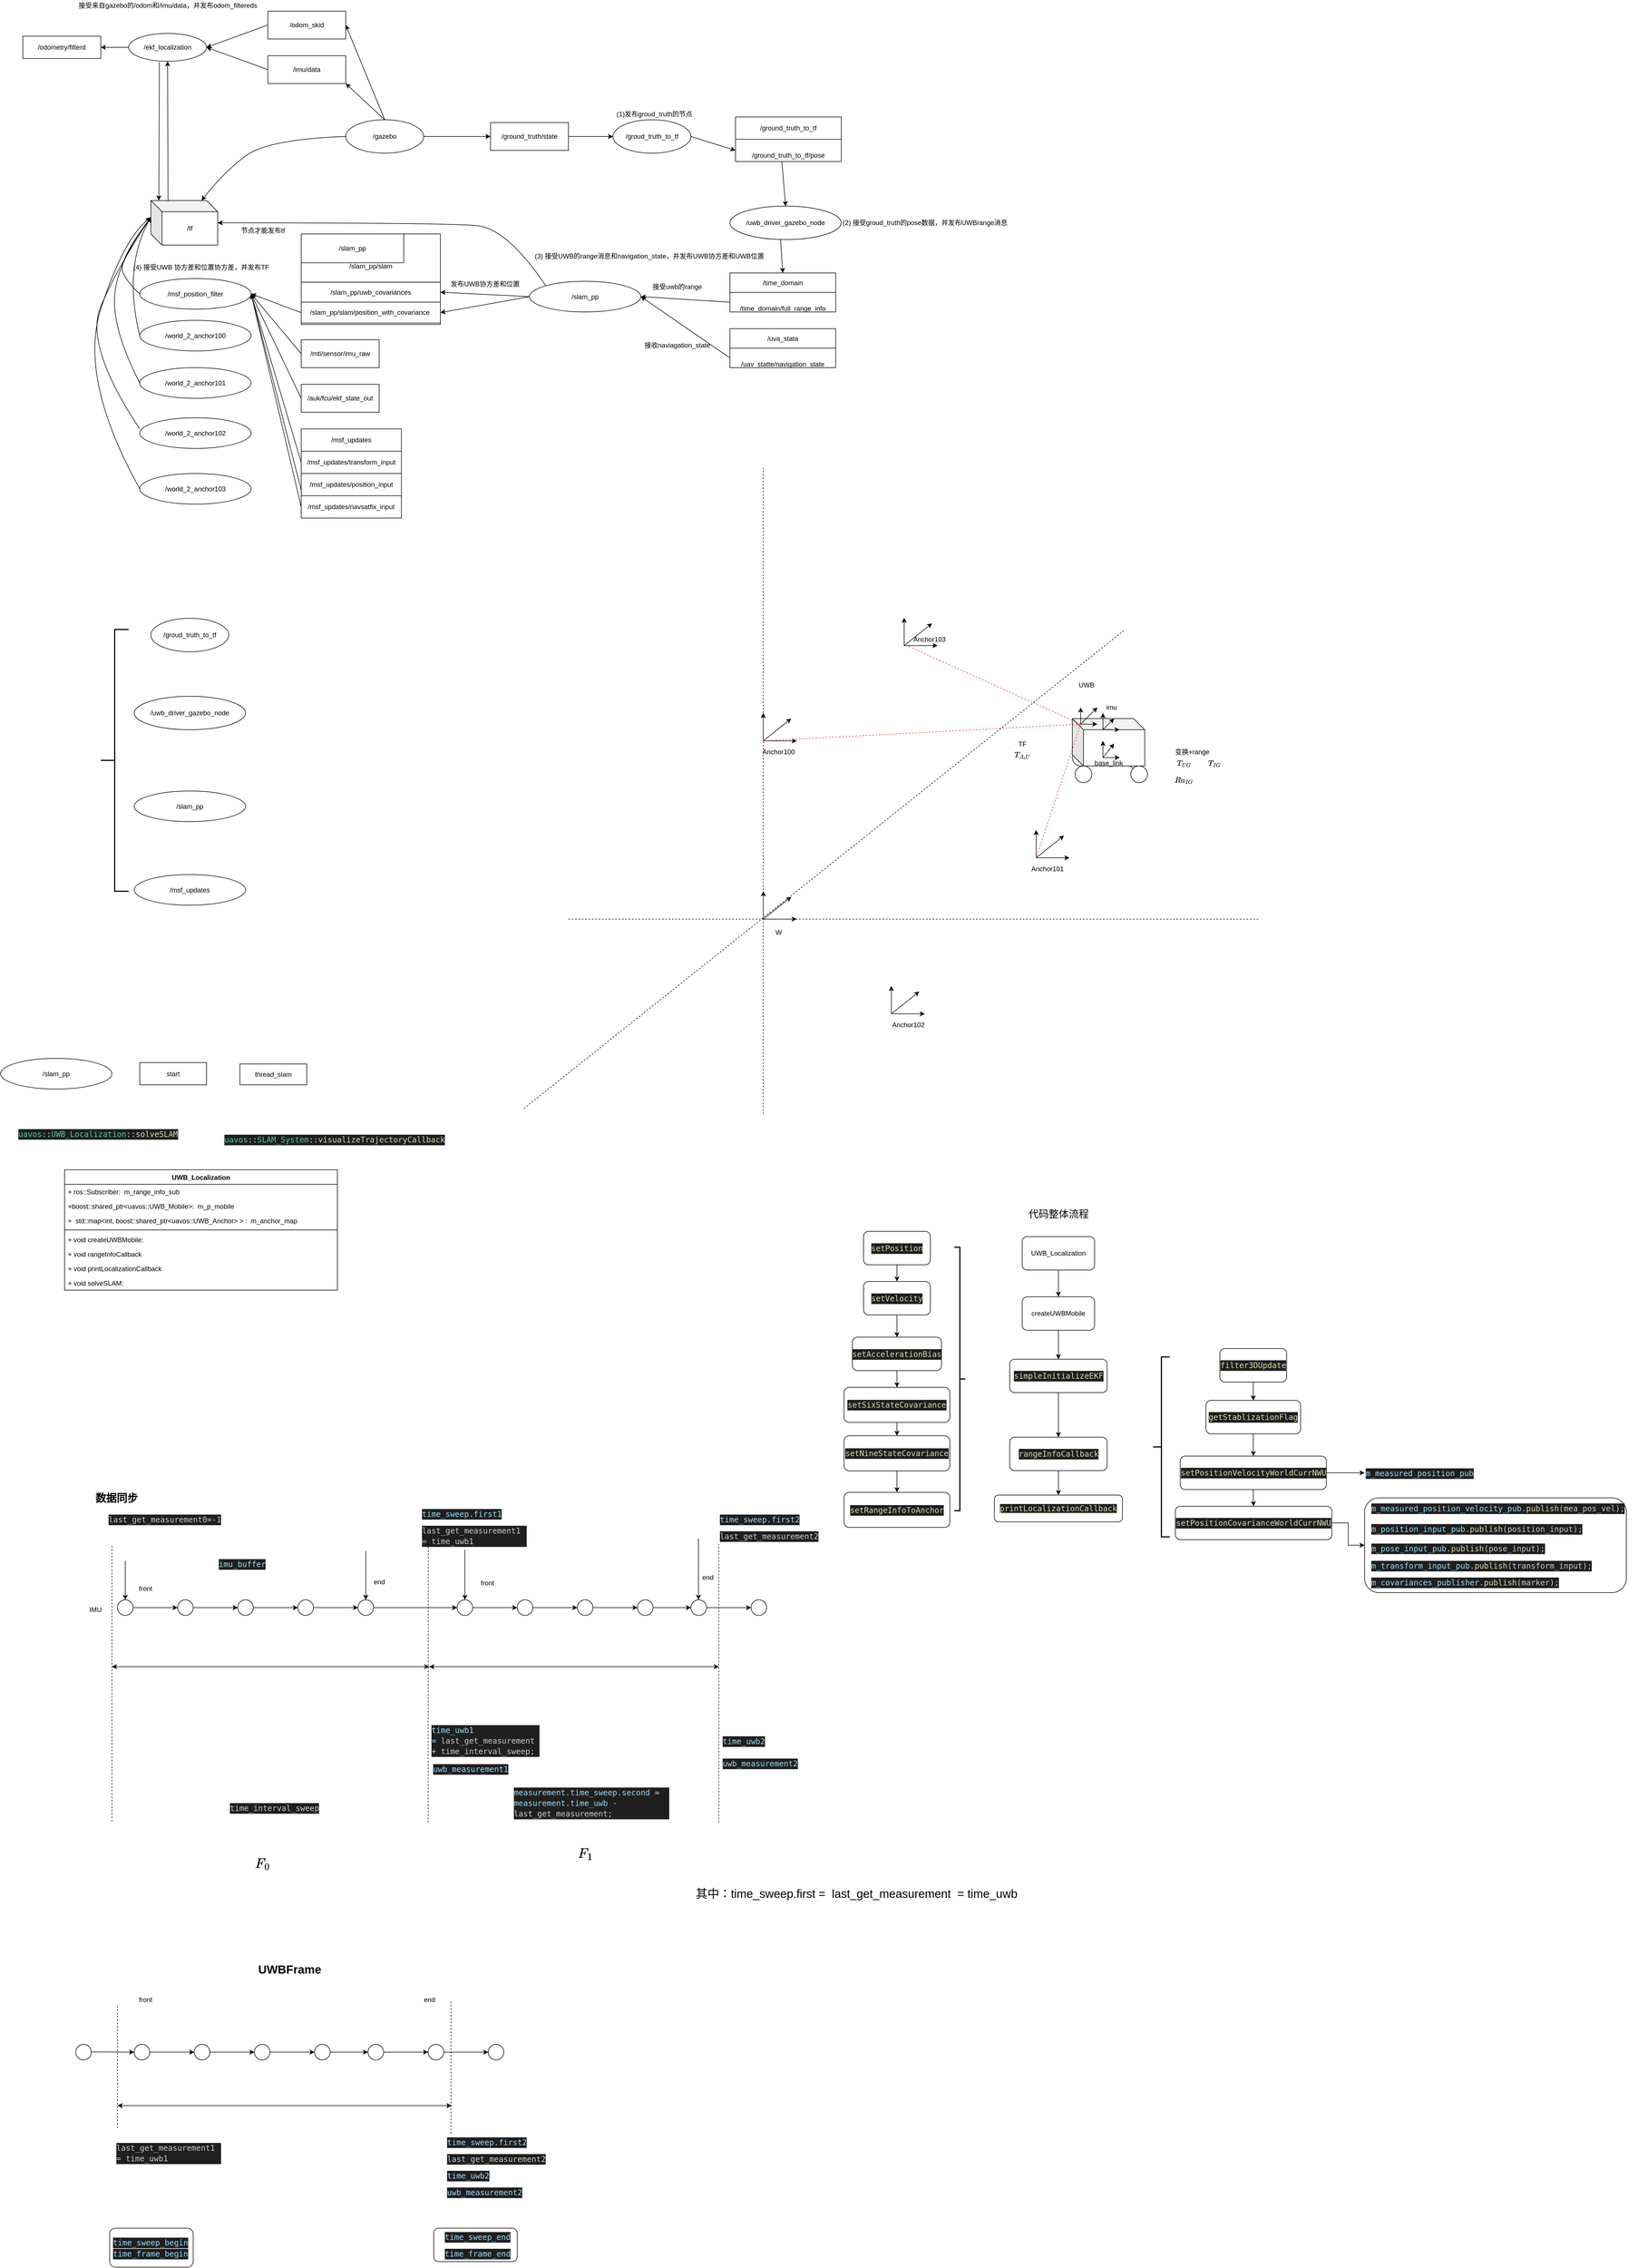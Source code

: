 <mxfile version="24.4.4" type="github">
  <diagram name="第 1 页" id="4tPQakCHZbBGS85c5fzE">
    <mxGraphModel dx="3373" dy="1934" grid="1" gridSize="10" guides="1" tooltips="1" connect="1" arrows="1" fold="1" page="1" pageScale="1" pageWidth="827" pageHeight="1169" math="0" shadow="0">
      <root>
        <mxCell id="0" />
        <mxCell id="1" parent="0" />
        <mxCell id="1EqsSl1_fIFVqMldxpXV-1" value="" style="group" vertex="1" connectable="0" parent="1">
          <mxGeometry x="1110" y="1270" width="140" height="145" as="geometry" />
        </mxCell>
        <mxCell id="1EqsSl1_fIFVqMldxpXV-2" value="" style="ellipse;whiteSpace=wrap;html=1;aspect=fixed;" vertex="1" parent="1EqsSl1_fIFVqMldxpXV-1">
          <mxGeometry x="105" y="90" width="30" height="30" as="geometry" />
        </mxCell>
        <mxCell id="1EqsSl1_fIFVqMldxpXV-3" value="" style="ellipse;whiteSpace=wrap;html=1;aspect=fixed;" vertex="1" parent="1EqsSl1_fIFVqMldxpXV-1">
          <mxGeometry x="5" y="85" width="30" height="30" as="geometry" />
        </mxCell>
        <mxCell id="1EqsSl1_fIFVqMldxpXV-4" value="" style="shape=cube;whiteSpace=wrap;html=1;boundedLbl=1;backgroundOutline=1;darkOpacity=0.05;darkOpacity2=0.1;" vertex="1" parent="1EqsSl1_fIFVqMldxpXV-1">
          <mxGeometry x="5" y="30" width="130" height="85" as="geometry" />
        </mxCell>
        <mxCell id="1EqsSl1_fIFVqMldxpXV-5" value="" style="group" vertex="1" connectable="0" parent="1EqsSl1_fIFVqMldxpXV-1">
          <mxGeometry x="60" width="60" height="100" as="geometry" />
        </mxCell>
        <mxCell id="1EqsSl1_fIFVqMldxpXV-6" value="" style="group" vertex="1" connectable="0" parent="1EqsSl1_fIFVqMldxpXV-5">
          <mxGeometry width="60" height="100" as="geometry" />
        </mxCell>
        <mxCell id="1EqsSl1_fIFVqMldxpXV-7" value="" style="endArrow=classic;html=1;" edge="1" parent="1EqsSl1_fIFVqMldxpXV-6">
          <mxGeometry width="50" height="50" relative="1" as="geometry">
            <mxPoint y="49.52" as="sourcePoint" />
            <mxPoint y="20" as="targetPoint" />
          </mxGeometry>
        </mxCell>
        <mxCell id="1EqsSl1_fIFVqMldxpXV-8" value="" style="endArrow=classic;html=1;" edge="1" parent="1EqsSl1_fIFVqMldxpXV-6">
          <mxGeometry width="50" height="50" relative="1" as="geometry">
            <mxPoint y="49.52" as="sourcePoint" />
            <mxPoint x="30" y="50" as="targetPoint" />
          </mxGeometry>
        </mxCell>
        <mxCell id="1EqsSl1_fIFVqMldxpXV-9" value="" style="endArrow=classic;html=1;" edge="1" parent="1EqsSl1_fIFVqMldxpXV-6">
          <mxGeometry width="50" height="50" relative="1" as="geometry">
            <mxPoint y="49.52" as="sourcePoint" />
            <mxPoint x="20" y="30" as="targetPoint" />
          </mxGeometry>
        </mxCell>
        <mxCell id="1EqsSl1_fIFVqMldxpXV-10" value="" style="group" vertex="1" connectable="0" parent="1EqsSl1_fIFVqMldxpXV-6">
          <mxGeometry y="50" width="60" height="50" as="geometry" />
        </mxCell>
        <mxCell id="1EqsSl1_fIFVqMldxpXV-11" value="" style="group" vertex="1" connectable="0" parent="1EqsSl1_fIFVqMldxpXV-10">
          <mxGeometry width="60" height="50" as="geometry" />
        </mxCell>
        <mxCell id="1EqsSl1_fIFVqMldxpXV-12" value="" style="endArrow=classic;html=1;" edge="1" parent="1EqsSl1_fIFVqMldxpXV-11">
          <mxGeometry width="50" height="50" relative="1" as="geometry">
            <mxPoint y="50" as="sourcePoint" />
            <mxPoint y="20" as="targetPoint" />
          </mxGeometry>
        </mxCell>
        <mxCell id="1EqsSl1_fIFVqMldxpXV-13" value="" style="endArrow=classic;html=1;" edge="1" parent="1EqsSl1_fIFVqMldxpXV-11">
          <mxGeometry width="50" height="50" relative="1" as="geometry">
            <mxPoint y="50" as="sourcePoint" />
            <mxPoint x="30" y="50" as="targetPoint" />
          </mxGeometry>
        </mxCell>
        <mxCell id="1EqsSl1_fIFVqMldxpXV-14" value="" style="endArrow=classic;html=1;" edge="1" parent="1EqsSl1_fIFVqMldxpXV-11">
          <mxGeometry width="50" height="50" relative="1" as="geometry">
            <mxPoint y="50" as="sourcePoint" />
            <mxPoint x="20" y="25" as="targetPoint" />
          </mxGeometry>
        </mxCell>
        <mxCell id="1EqsSl1_fIFVqMldxpXV-15" value="imu" style="text;html=1;align=center;verticalAlign=middle;resizable=0;points=[];autosize=1;" vertex="1" parent="1EqsSl1_fIFVqMldxpXV-6">
          <mxGeometry x="-5" width="40" height="20" as="geometry" />
        </mxCell>
        <mxCell id="1EqsSl1_fIFVqMldxpXV-16" value="base_link" style="text;html=1;align=center;verticalAlign=middle;resizable=0;points=[];autosize=1;" vertex="1" parent="1EqsSl1_fIFVqMldxpXV-1">
          <mxGeometry x="35" y="100" width="70" height="20" as="geometry" />
        </mxCell>
        <mxCell id="1EqsSl1_fIFVqMldxpXV-17" value="" style="ellipse;whiteSpace=wrap;html=1;aspect=fixed;" vertex="1" parent="1EqsSl1_fIFVqMldxpXV-1">
          <mxGeometry x="10" y="115" width="30" height="30" as="geometry" />
        </mxCell>
        <mxCell id="1EqsSl1_fIFVqMldxpXV-18" value="" style="ellipse;whiteSpace=wrap;html=1;aspect=fixed;" vertex="1" parent="1EqsSl1_fIFVqMldxpXV-1">
          <mxGeometry x="110" y="115" width="30" height="30" as="geometry" />
        </mxCell>
        <mxCell id="1EqsSl1_fIFVqMldxpXV-19" value="" style="group" vertex="1" connectable="0" parent="1EqsSl1_fIFVqMldxpXV-1">
          <mxGeometry x="20" y="10" width="30" height="30" as="geometry" />
        </mxCell>
        <mxCell id="1EqsSl1_fIFVqMldxpXV-20" value="" style="endArrow=classic;html=1;" edge="1" parent="1EqsSl1_fIFVqMldxpXV-19">
          <mxGeometry width="50" height="50" relative="1" as="geometry">
            <mxPoint y="30.0" as="sourcePoint" />
            <mxPoint x="30" as="targetPoint" />
          </mxGeometry>
        </mxCell>
        <mxCell id="1EqsSl1_fIFVqMldxpXV-21" value="" style="endArrow=classic;html=1;" edge="1" parent="1EqsSl1_fIFVqMldxpXV-19">
          <mxGeometry width="50" height="50" relative="1" as="geometry">
            <mxPoint y="30.0" as="sourcePoint" />
            <mxPoint as="targetPoint" />
          </mxGeometry>
        </mxCell>
        <mxCell id="1EqsSl1_fIFVqMldxpXV-22" value="" style="endArrow=classic;html=1;" edge="1" parent="1EqsSl1_fIFVqMldxpXV-19">
          <mxGeometry width="50" height="50" relative="1" as="geometry">
            <mxPoint y="30.0" as="sourcePoint" />
            <mxPoint x="30" y="30" as="targetPoint" />
          </mxGeometry>
        </mxCell>
        <mxCell id="1EqsSl1_fIFVqMldxpXV-23" value="/uwb_driver_gazebo_node" style="ellipse;whiteSpace=wrap;html=1;" vertex="1" parent="1">
          <mxGeometry x="500" y="380" width="200" height="60" as="geometry" />
        </mxCell>
        <mxCell id="1EqsSl1_fIFVqMldxpXV-24" value="/imu/data" style="rounded=0;whiteSpace=wrap;html=1;" vertex="1" parent="1">
          <mxGeometry x="-330" y="110" width="140" height="50" as="geometry" />
        </mxCell>
        <mxCell id="1EqsSl1_fIFVqMldxpXV-25" value="/gazebo" style="ellipse;whiteSpace=wrap;html=1;" vertex="1" parent="1">
          <mxGeometry x="-190" y="225" width="140" height="60" as="geometry" />
        </mxCell>
        <mxCell id="1EqsSl1_fIFVqMldxpXV-26" value="/ground_truth/state" style="rounded=0;whiteSpace=wrap;html=1;" vertex="1" parent="1">
          <mxGeometry x="70" y="230" width="140" height="50" as="geometry" />
        </mxCell>
        <mxCell id="1EqsSl1_fIFVqMldxpXV-27" value="/groud_truth_to_tf" style="ellipse;whiteSpace=wrap;html=1;" vertex="1" parent="1">
          <mxGeometry x="290" y="225" width="140" height="60" as="geometry" />
        </mxCell>
        <mxCell id="1EqsSl1_fIFVqMldxpXV-28" value="/odom_skid" style="rounded=0;whiteSpace=wrap;html=1;" vertex="1" parent="1">
          <mxGeometry x="-330" y="30" width="140" height="50" as="geometry" />
        </mxCell>
        <mxCell id="1EqsSl1_fIFVqMldxpXV-29" value="" style="group" vertex="1" connectable="0" parent="1">
          <mxGeometry x="510" y="220" width="190" height="80" as="geometry" />
        </mxCell>
        <mxCell id="1EqsSl1_fIFVqMldxpXV-30" value="&lt;br&gt;&lt;br&gt;&lt;br&gt;&lt;br&gt;/ground_truth_to_tf/pose" style="rounded=0;whiteSpace=wrap;html=1;" vertex="1" parent="1EqsSl1_fIFVqMldxpXV-29">
          <mxGeometry width="190" height="80" as="geometry" />
        </mxCell>
        <mxCell id="1EqsSl1_fIFVqMldxpXV-31" value="/ground_truth_to_tf" style="rounded=0;whiteSpace=wrap;html=1;" vertex="1" parent="1EqsSl1_fIFVqMldxpXV-29">
          <mxGeometry width="190" height="40" as="geometry" />
        </mxCell>
        <mxCell id="1EqsSl1_fIFVqMldxpXV-32" value="" style="endArrow=classic;html=1;entryX=0.5;entryY=0;entryDx=0;entryDy=0;exitX=0.438;exitY=0.993;exitDx=0;exitDy=0;exitPerimeter=0;" edge="1" parent="1" source="1EqsSl1_fIFVqMldxpXV-30" target="1EqsSl1_fIFVqMldxpXV-23">
          <mxGeometry width="50" height="50" relative="1" as="geometry">
            <mxPoint x="500" y="360" as="sourcePoint" />
            <mxPoint x="550" y="310" as="targetPoint" />
          </mxGeometry>
        </mxCell>
        <mxCell id="1EqsSl1_fIFVqMldxpXV-33" value="" style="group" vertex="1" connectable="0" parent="1">
          <mxGeometry x="500" y="500" width="190" height="70" as="geometry" />
        </mxCell>
        <mxCell id="1EqsSl1_fIFVqMldxpXV-34" value="&lt;br&gt;&lt;br&gt;&lt;br&gt;&lt;br&gt;/time_domain/full_range_info" style="rounded=0;whiteSpace=wrap;html=1;" vertex="1" parent="1EqsSl1_fIFVqMldxpXV-33">
          <mxGeometry width="190" height="70" as="geometry" />
        </mxCell>
        <mxCell id="1EqsSl1_fIFVqMldxpXV-35" value="/time_domain" style="rounded=0;whiteSpace=wrap;html=1;" vertex="1" parent="1EqsSl1_fIFVqMldxpXV-33">
          <mxGeometry width="190" height="35" as="geometry" />
        </mxCell>
        <mxCell id="1EqsSl1_fIFVqMldxpXV-36" value="" style="endArrow=classic;html=1;exitX=0.454;exitY=0.985;exitDx=0;exitDy=0;exitPerimeter=0;entryX=0.5;entryY=0;entryDx=0;entryDy=0;" edge="1" parent="1" source="1EqsSl1_fIFVqMldxpXV-23" target="1EqsSl1_fIFVqMldxpXV-35">
          <mxGeometry width="50" height="50" relative="1" as="geometry">
            <mxPoint x="603.22" y="309.44" as="sourcePoint" />
            <mxPoint x="610" y="400" as="targetPoint" />
          </mxGeometry>
        </mxCell>
        <mxCell id="1EqsSl1_fIFVqMldxpXV-37" value="/slam_pp" style="ellipse;whiteSpace=wrap;html=1;" vertex="1" parent="1">
          <mxGeometry x="140" y="515" width="200" height="55" as="geometry" />
        </mxCell>
        <mxCell id="1EqsSl1_fIFVqMldxpXV-38" value="" style="endArrow=classic;html=1;exitX=0;exitY=0.75;exitDx=0;exitDy=0;entryX=1;entryY=0.5;entryDx=0;entryDy=0;" edge="1" parent="1" source="1EqsSl1_fIFVqMldxpXV-34" target="1EqsSl1_fIFVqMldxpXV-37">
          <mxGeometry width="50" height="50" relative="1" as="geometry">
            <mxPoint x="600.8" y="459.1" as="sourcePoint" />
            <mxPoint x="605.06" y="507.375" as="targetPoint" />
          </mxGeometry>
        </mxCell>
        <mxCell id="1EqsSl1_fIFVqMldxpXV-39" value="" style="group" vertex="1" connectable="0" parent="1">
          <mxGeometry x="500" y="600" width="190" height="70" as="geometry" />
        </mxCell>
        <mxCell id="1EqsSl1_fIFVqMldxpXV-40" value="&lt;br&gt;&lt;br&gt;&lt;br&gt;&lt;br&gt;/uav_statte/navigation_state" style="rounded=0;whiteSpace=wrap;html=1;" vertex="1" parent="1EqsSl1_fIFVqMldxpXV-39">
          <mxGeometry width="190" height="70" as="geometry" />
        </mxCell>
        <mxCell id="1EqsSl1_fIFVqMldxpXV-41" value="/uva_stata" style="rounded=0;whiteSpace=wrap;html=1;" vertex="1" parent="1EqsSl1_fIFVqMldxpXV-39">
          <mxGeometry width="190" height="35" as="geometry" />
        </mxCell>
        <mxCell id="1EqsSl1_fIFVqMldxpXV-42" value="" style="endArrow=classic;html=1;exitX=0;exitY=0.75;exitDx=0;exitDy=0;entryX=1;entryY=0.5;entryDx=0;entryDy=0;" edge="1" parent="1" source="1EqsSl1_fIFVqMldxpXV-40" target="1EqsSl1_fIFVqMldxpXV-37">
          <mxGeometry width="50" height="50" relative="1" as="geometry">
            <mxPoint x="510" y="545" as="sourcePoint" />
            <mxPoint x="350" y="545" as="targetPoint" />
          </mxGeometry>
        </mxCell>
        <mxCell id="1EqsSl1_fIFVqMldxpXV-43" value="" style="group" vertex="1" connectable="0" parent="1">
          <mxGeometry x="-270" y="430" width="250" height="162.5" as="geometry" />
        </mxCell>
        <mxCell id="1EqsSl1_fIFVqMldxpXV-44" value="" style="rounded=0;whiteSpace=wrap;html=1;" vertex="1" parent="1EqsSl1_fIFVqMldxpXV-43">
          <mxGeometry width="250" height="162.5" as="geometry" />
        </mxCell>
        <mxCell id="1EqsSl1_fIFVqMldxpXV-45" value="&lt;br&gt;&lt;br&gt;/slam_pp/slam" style="rounded=0;whiteSpace=wrap;html=1;" vertex="1" parent="1EqsSl1_fIFVqMldxpXV-43">
          <mxGeometry width="250" height="86.667" as="geometry" />
        </mxCell>
        <mxCell id="1EqsSl1_fIFVqMldxpXV-46" value="/slam_pp" style="rounded=0;whiteSpace=wrap;html=1;" vertex="1" parent="1EqsSl1_fIFVqMldxpXV-43">
          <mxGeometry width="184.211" height="51.705" as="geometry" />
        </mxCell>
        <mxCell id="1EqsSl1_fIFVqMldxpXV-47" value="&lt;span&gt;/slam_pp/uwb_covariances&lt;/span&gt;" style="rounded=0;whiteSpace=wrap;html=1;" vertex="1" parent="1EqsSl1_fIFVqMldxpXV-43">
          <mxGeometry y="86.667" width="250" height="35.797" as="geometry" />
        </mxCell>
        <mxCell id="1EqsSl1_fIFVqMldxpXV-48" value="&lt;span style=&quot;font-family: &amp;#34;helvetica&amp;#34;&quot;&gt;/slam_pp/slam/position_with_covariance&amp;nbsp;&lt;/span&gt;" style="rounded=0;whiteSpace=wrap;html=1;" vertex="1" parent="1EqsSl1_fIFVqMldxpXV-43">
          <mxGeometry y="122.46" width="250" height="37.54" as="geometry" />
        </mxCell>
        <mxCell id="1EqsSl1_fIFVqMldxpXV-49" value="" style="endArrow=classic;html=1;exitX=0;exitY=0.5;exitDx=0;exitDy=0;entryX=1;entryY=0.5;entryDx=0;entryDy=0;" edge="1" parent="1" source="1EqsSl1_fIFVqMldxpXV-37" target="1EqsSl1_fIFVqMldxpXV-47">
          <mxGeometry width="50" height="50" relative="1" as="geometry">
            <mxPoint x="510" y="645" as="sourcePoint" />
            <mxPoint x="350.0" y="552.5" as="targetPoint" />
          </mxGeometry>
        </mxCell>
        <mxCell id="1EqsSl1_fIFVqMldxpXV-50" value="" style="endArrow=classic;html=1;exitX=0;exitY=0.5;exitDx=0;exitDy=0;entryX=1;entryY=0.5;entryDx=0;entryDy=0;" edge="1" parent="1" source="1EqsSl1_fIFVqMldxpXV-37" target="1EqsSl1_fIFVqMldxpXV-48">
          <mxGeometry width="50" height="50" relative="1" as="geometry">
            <mxPoint x="520" y="655" as="sourcePoint" />
            <mxPoint x="360.0" y="562.5" as="targetPoint" />
          </mxGeometry>
        </mxCell>
        <mxCell id="1EqsSl1_fIFVqMldxpXV-51" value="发布UWB协方差和位置" style="text;html=1;align=center;verticalAlign=middle;resizable=0;points=[];autosize=1;" vertex="1" parent="1">
          <mxGeometry x="-10" y="510" width="140" height="20" as="geometry" />
        </mxCell>
        <mxCell id="1EqsSl1_fIFVqMldxpXV-52" value="接受uwb的range" style="text;html=1;align=center;verticalAlign=middle;resizable=0;points=[];autosize=1;" vertex="1" parent="1">
          <mxGeometry x="350" y="515" width="110" height="20" as="geometry" />
        </mxCell>
        <mxCell id="1EqsSl1_fIFVqMldxpXV-53" value="接收naviagation_state" style="text;html=1;align=center;verticalAlign=middle;resizable=0;points=[];autosize=1;" vertex="1" parent="1">
          <mxGeometry x="335" y="620" width="140" height="20" as="geometry" />
        </mxCell>
        <mxCell id="1EqsSl1_fIFVqMldxpXV-54" value="/mti/sensor/imu_raw" style="rounded=0;whiteSpace=wrap;html=1;" vertex="1" parent="1">
          <mxGeometry x="-270" y="620" width="140" height="50" as="geometry" />
        </mxCell>
        <mxCell id="1EqsSl1_fIFVqMldxpXV-55" value="/auk/fcu/ekf_state_out" style="rounded=0;whiteSpace=wrap;html=1;" vertex="1" parent="1">
          <mxGeometry x="-270" y="700" width="140" height="50" as="geometry" />
        </mxCell>
        <mxCell id="1EqsSl1_fIFVqMldxpXV-56" value="" style="group" vertex="1" connectable="0" parent="1">
          <mxGeometry x="-270" y="780" width="180" height="160" as="geometry" />
        </mxCell>
        <mxCell id="1EqsSl1_fIFVqMldxpXV-57" value="" style="rounded=0;whiteSpace=wrap;html=1;" vertex="1" parent="1EqsSl1_fIFVqMldxpXV-56">
          <mxGeometry width="180" height="160" as="geometry" />
        </mxCell>
        <mxCell id="1EqsSl1_fIFVqMldxpXV-58" value="/msf_updates" style="rounded=0;whiteSpace=wrap;html=1;" vertex="1" parent="1EqsSl1_fIFVqMldxpXV-56">
          <mxGeometry width="180" height="40" as="geometry" />
        </mxCell>
        <mxCell id="1EqsSl1_fIFVqMldxpXV-59" value="/msf_updates/transform_input" style="rounded=0;whiteSpace=wrap;html=1;" vertex="1" parent="1EqsSl1_fIFVqMldxpXV-56">
          <mxGeometry y="40" width="180" height="40" as="geometry" />
        </mxCell>
        <mxCell id="1EqsSl1_fIFVqMldxpXV-60" value="/msf_updates/position_input" style="rounded=0;whiteSpace=wrap;html=1;" vertex="1" parent="1EqsSl1_fIFVqMldxpXV-56">
          <mxGeometry y="80" width="180" height="40" as="geometry" />
        </mxCell>
        <mxCell id="1EqsSl1_fIFVqMldxpXV-61" value="/msf_updates/navsatfix_input" style="rounded=0;whiteSpace=wrap;html=1;" vertex="1" parent="1EqsSl1_fIFVqMldxpXV-56">
          <mxGeometry y="120" width="180" height="40" as="geometry" />
        </mxCell>
        <mxCell id="1EqsSl1_fIFVqMldxpXV-62" value="/msf_position_filter" style="ellipse;whiteSpace=wrap;html=1;" vertex="1" parent="1">
          <mxGeometry x="-560" y="510" width="200" height="55" as="geometry" />
        </mxCell>
        <mxCell id="1EqsSl1_fIFVqMldxpXV-63" value="/tf" style="shape=cube;whiteSpace=wrap;html=1;boundedLbl=1;backgroundOutline=1;darkOpacity=0.05;darkOpacity2=0.1;" vertex="1" parent="1">
          <mxGeometry x="-540" y="370" width="120" height="80" as="geometry" />
        </mxCell>
        <mxCell id="1EqsSl1_fIFVqMldxpXV-64" value="/world_2_anchor100" style="ellipse;whiteSpace=wrap;html=1;" vertex="1" parent="1">
          <mxGeometry x="-560" y="585" width="200" height="55" as="geometry" />
        </mxCell>
        <mxCell id="1EqsSl1_fIFVqMldxpXV-65" value="/world_2_anchor101" style="ellipse;whiteSpace=wrap;html=1;" vertex="1" parent="1">
          <mxGeometry x="-560" y="670" width="200" height="55" as="geometry" />
        </mxCell>
        <mxCell id="1EqsSl1_fIFVqMldxpXV-66" value="/world_2_anchor102" style="ellipse;whiteSpace=wrap;html=1;" vertex="1" parent="1">
          <mxGeometry x="-560" y="760" width="200" height="55" as="geometry" />
        </mxCell>
        <mxCell id="1EqsSl1_fIFVqMldxpXV-67" value="/world_2_anchor103" style="ellipse;whiteSpace=wrap;html=1;" vertex="1" parent="1">
          <mxGeometry x="-560" y="860" width="200" height="55" as="geometry" />
        </mxCell>
        <mxCell id="1EqsSl1_fIFVqMldxpXV-68" value="" style="curved=1;endArrow=classic;html=1;exitX=0;exitY=0.5;exitDx=0;exitDy=0;entryX=0;entryY=0;entryDx=0;entryDy=30;entryPerimeter=0;" edge="1" parent="1" source="1EqsSl1_fIFVqMldxpXV-62" target="1EqsSl1_fIFVqMldxpXV-63">
          <mxGeometry width="50" height="50" relative="1" as="geometry">
            <mxPoint x="-600" y="530" as="sourcePoint" />
            <mxPoint x="-550" y="480" as="targetPoint" />
            <Array as="points">
              <mxPoint x="-580" y="520" />
              <mxPoint x="-600" y="480" />
            </Array>
          </mxGeometry>
        </mxCell>
        <mxCell id="1EqsSl1_fIFVqMldxpXV-69" value="" style="curved=1;endArrow=classic;html=1;exitX=0;exitY=0.5;exitDx=0;exitDy=0;entryX=0;entryY=0;entryDx=0;entryDy=30;entryPerimeter=0;" edge="1" parent="1" source="1EqsSl1_fIFVqMldxpXV-64" target="1EqsSl1_fIFVqMldxpXV-63">
          <mxGeometry width="50" height="50" relative="1" as="geometry">
            <mxPoint x="-550.0" y="547.5" as="sourcePoint" />
            <mxPoint x="-530" y="410" as="targetPoint" />
            <Array as="points">
              <mxPoint x="-590" y="490" />
            </Array>
          </mxGeometry>
        </mxCell>
        <mxCell id="1EqsSl1_fIFVqMldxpXV-70" value="" style="curved=1;endArrow=classic;html=1;exitX=0;exitY=0.5;exitDx=0;exitDy=0;entryX=0;entryY=0;entryDx=0;entryDy=30;entryPerimeter=0;" edge="1" parent="1" source="1EqsSl1_fIFVqMldxpXV-65" target="1EqsSl1_fIFVqMldxpXV-63">
          <mxGeometry width="50" height="50" relative="1" as="geometry">
            <mxPoint x="-550.0" y="622.5" as="sourcePoint" />
            <mxPoint x="-530" y="410" as="targetPoint" />
            <Array as="points">
              <mxPoint x="-610" y="600" />
              <mxPoint x="-600" y="480" />
            </Array>
          </mxGeometry>
        </mxCell>
        <mxCell id="1EqsSl1_fIFVqMldxpXV-71" value="" style="curved=1;endArrow=classic;html=1;exitX=0;exitY=0.364;exitDx=0;exitDy=0;entryX=0;entryY=0;entryDx=0;entryDy=30;entryPerimeter=0;exitPerimeter=0;" edge="1" parent="1" source="1EqsSl1_fIFVqMldxpXV-66" target="1EqsSl1_fIFVqMldxpXV-63">
          <mxGeometry width="50" height="50" relative="1" as="geometry">
            <mxPoint x="-550.0" y="622.5" as="sourcePoint" />
            <mxPoint x="-530" y="410" as="targetPoint" />
            <Array as="points">
              <mxPoint x="-660" y="630" />
              <mxPoint x="-600" y="490" />
            </Array>
          </mxGeometry>
        </mxCell>
        <mxCell id="1EqsSl1_fIFVqMldxpXV-72" value="" style="curved=1;endArrow=classic;html=1;exitX=0;exitY=0.5;exitDx=0;exitDy=0;entryX=0;entryY=0;entryDx=0;entryDy=30;entryPerimeter=0;" edge="1" parent="1" source="1EqsSl1_fIFVqMldxpXV-67" target="1EqsSl1_fIFVqMldxpXV-63">
          <mxGeometry width="50" height="50" relative="1" as="geometry">
            <mxPoint x="-550" y="790.02" as="sourcePoint" />
            <mxPoint x="-530" y="410" as="targetPoint" />
            <Array as="points">
              <mxPoint x="-670" y="690" />
              <mxPoint x="-590" y="440" />
            </Array>
          </mxGeometry>
        </mxCell>
        <mxCell id="1EqsSl1_fIFVqMldxpXV-73" value="" style="endArrow=classic;html=1;exitX=0;exitY=0.5;exitDx=0;exitDy=0;entryX=1;entryY=0.5;entryDx=0;entryDy=0;" edge="1" parent="1" source="1EqsSl1_fIFVqMldxpXV-54" target="1EqsSl1_fIFVqMldxpXV-62">
          <mxGeometry width="50" height="50" relative="1" as="geometry">
            <mxPoint x="-210" y="611.27" as="sourcePoint" />
            <mxPoint x="-370" y="640.0" as="targetPoint" />
          </mxGeometry>
        </mxCell>
        <mxCell id="1EqsSl1_fIFVqMldxpXV-74" value="" style="endArrow=classic;html=1;exitX=0;exitY=0.5;exitDx=0;exitDy=0;entryX=1;entryY=0.5;entryDx=0;entryDy=0;" edge="1" parent="1" source="1EqsSl1_fIFVqMldxpXV-55" target="1EqsSl1_fIFVqMldxpXV-62">
          <mxGeometry width="50" height="50" relative="1" as="geometry">
            <mxPoint x="-250" y="665" as="sourcePoint" />
            <mxPoint x="-350" y="547.5" as="targetPoint" />
          </mxGeometry>
        </mxCell>
        <mxCell id="1EqsSl1_fIFVqMldxpXV-75" value="" style="endArrow=classic;html=1;exitX=0;exitY=0.5;exitDx=0;exitDy=0;entryX=1;entryY=0.5;entryDx=0;entryDy=0;" edge="1" parent="1" source="1EqsSl1_fIFVqMldxpXV-59" target="1EqsSl1_fIFVqMldxpXV-62">
          <mxGeometry width="50" height="50" relative="1" as="geometry">
            <mxPoint x="-240" y="675" as="sourcePoint" />
            <mxPoint x="-340" y="557.5" as="targetPoint" />
          </mxGeometry>
        </mxCell>
        <mxCell id="1EqsSl1_fIFVqMldxpXV-76" value="" style="endArrow=classic;html=1;exitX=0;exitY=0.75;exitDx=0;exitDy=0;entryX=1;entryY=0.5;entryDx=0;entryDy=0;" edge="1" parent="1" source="1EqsSl1_fIFVqMldxpXV-60" target="1EqsSl1_fIFVqMldxpXV-62">
          <mxGeometry width="50" height="50" relative="1" as="geometry">
            <mxPoint x="-230" y="685" as="sourcePoint" />
            <mxPoint x="-330" y="567.5" as="targetPoint" />
          </mxGeometry>
        </mxCell>
        <mxCell id="1EqsSl1_fIFVqMldxpXV-77" value="" style="endArrow=classic;html=1;exitX=0;exitY=0.5;exitDx=0;exitDy=0;entryX=1;entryY=0.5;entryDx=0;entryDy=0;" edge="1" parent="1" source="1EqsSl1_fIFVqMldxpXV-61" target="1EqsSl1_fIFVqMldxpXV-62">
          <mxGeometry width="50" height="50" relative="1" as="geometry">
            <mxPoint x="-220" y="695" as="sourcePoint" />
            <mxPoint x="-320" y="577.5" as="targetPoint" />
          </mxGeometry>
        </mxCell>
        <mxCell id="1EqsSl1_fIFVqMldxpXV-78" value="" style="curved=1;endArrow=classic;html=1;exitX=0;exitY=0;exitDx=0;exitDy=0;" edge="1" parent="1" source="1EqsSl1_fIFVqMldxpXV-37" target="1EqsSl1_fIFVqMldxpXV-63">
          <mxGeometry width="50" height="50" relative="1" as="geometry">
            <mxPoint x="50" y="460" as="sourcePoint" />
            <mxPoint x="100" y="410" as="targetPoint" />
            <Array as="points">
              <mxPoint x="100" y="420" />
              <mxPoint x="-10" y="410" />
            </Array>
          </mxGeometry>
        </mxCell>
        <mxCell id="1EqsSl1_fIFVqMldxpXV-79" value="" style="endArrow=classic;html=1;exitX=1;exitY=0.5;exitDx=0;exitDy=0;" edge="1" parent="1" source="1EqsSl1_fIFVqMldxpXV-25" target="1EqsSl1_fIFVqMldxpXV-26">
          <mxGeometry width="50" height="50" relative="1" as="geometry">
            <mxPoint x="210" y="377.5" as="sourcePoint" />
            <mxPoint x="50" y="285" as="targetPoint" />
          </mxGeometry>
        </mxCell>
        <mxCell id="1EqsSl1_fIFVqMldxpXV-80" value="" style="endArrow=classic;html=1;exitX=1;exitY=0.5;exitDx=0;exitDy=0;entryX=0;entryY=0.5;entryDx=0;entryDy=0;" edge="1" parent="1" source="1EqsSl1_fIFVqMldxpXV-26" target="1EqsSl1_fIFVqMldxpXV-27">
          <mxGeometry width="50" height="50" relative="1" as="geometry">
            <mxPoint x="520" y="655" as="sourcePoint" />
            <mxPoint x="360" y="562.5" as="targetPoint" />
          </mxGeometry>
        </mxCell>
        <mxCell id="1EqsSl1_fIFVqMldxpXV-81" value="" style="endArrow=classic;html=1;exitX=1;exitY=0.5;exitDx=0;exitDy=0;entryX=0;entryY=0.75;entryDx=0;entryDy=0;" edge="1" parent="1" source="1EqsSl1_fIFVqMldxpXV-27" target="1EqsSl1_fIFVqMldxpXV-30">
          <mxGeometry width="50" height="50" relative="1" as="geometry">
            <mxPoint x="530" y="665" as="sourcePoint" />
            <mxPoint x="370" y="572.5" as="targetPoint" />
          </mxGeometry>
        </mxCell>
        <mxCell id="1EqsSl1_fIFVqMldxpXV-82" value="&lt;span style=&quot;color: rgb(0, 0, 0); font-family: helvetica; font-size: 12px; font-style: normal; font-weight: 400; letter-spacing: normal; text-align: center; text-indent: 0px; text-transform: none; word-spacing: 0px; background-color: rgb(248, 249, 250); display: inline; float: none;&quot;&gt;节点才能发布tf&lt;/span&gt;" style="text;whiteSpace=wrap;html=1;" vertex="1" parent="1">
          <mxGeometry x="-380" y="410" width="110" height="30" as="geometry" />
        </mxCell>
        <mxCell id="1EqsSl1_fIFVqMldxpXV-83" value="" style="curved=1;endArrow=classic;html=1;exitX=0;exitY=0.5;exitDx=0;exitDy=0;" edge="1" parent="1" source="1EqsSl1_fIFVqMldxpXV-25" target="1EqsSl1_fIFVqMldxpXV-63">
          <mxGeometry width="50" height="50" relative="1" as="geometry">
            <mxPoint x="179.289" y="533.055" as="sourcePoint" />
            <mxPoint x="-410" y="420" as="targetPoint" />
            <Array as="points">
              <mxPoint x="-330" y="260" />
              <mxPoint x="-410" y="320" />
            </Array>
          </mxGeometry>
        </mxCell>
        <mxCell id="1EqsSl1_fIFVqMldxpXV-84" value="/ekf_localization" style="ellipse;whiteSpace=wrap;html=1;" vertex="1" parent="1">
          <mxGeometry x="-580" y="70" width="140" height="50" as="geometry" />
        </mxCell>
        <mxCell id="1EqsSl1_fIFVqMldxpXV-85" value="" style="endArrow=classic;html=1;exitX=0;exitY=0.5;exitDx=0;exitDy=0;entryX=1;entryY=0.5;entryDx=0;entryDy=0;" edge="1" parent="1" source="1EqsSl1_fIFVqMldxpXV-28" target="1EqsSl1_fIFVqMldxpXV-84">
          <mxGeometry width="50" height="50" relative="1" as="geometry">
            <mxPoint x="-40" y="265" as="sourcePoint" />
            <mxPoint x="80" y="265" as="targetPoint" />
          </mxGeometry>
        </mxCell>
        <mxCell id="1EqsSl1_fIFVqMldxpXV-86" value="" style="endArrow=classic;html=1;exitX=0;exitY=0.5;exitDx=0;exitDy=0;entryX=1;entryY=0.5;entryDx=0;entryDy=0;" edge="1" parent="1" source="1EqsSl1_fIFVqMldxpXV-24" target="1EqsSl1_fIFVqMldxpXV-84">
          <mxGeometry width="50" height="50" relative="1" as="geometry">
            <mxPoint x="-30" y="275" as="sourcePoint" />
            <mxPoint x="90" y="275" as="targetPoint" />
          </mxGeometry>
        </mxCell>
        <mxCell id="1EqsSl1_fIFVqMldxpXV-87" value="" style="endArrow=classic;html=1;exitX=0.5;exitY=0;exitDx=0;exitDy=0;entryX=1;entryY=1;entryDx=0;entryDy=0;" edge="1" parent="1" source="1EqsSl1_fIFVqMldxpXV-25" target="1EqsSl1_fIFVqMldxpXV-24">
          <mxGeometry width="50" height="50" relative="1" as="geometry">
            <mxPoint x="-40" y="265" as="sourcePoint" />
            <mxPoint x="80" y="265" as="targetPoint" />
          </mxGeometry>
        </mxCell>
        <mxCell id="1EqsSl1_fIFVqMldxpXV-88" value="" style="endArrow=classic;html=1;exitX=0.5;exitY=0;exitDx=0;exitDy=0;entryX=1;entryY=0.5;entryDx=0;entryDy=0;" edge="1" parent="1" source="1EqsSl1_fIFVqMldxpXV-25" target="1EqsSl1_fIFVqMldxpXV-28">
          <mxGeometry width="50" height="50" relative="1" as="geometry">
            <mxPoint x="-30" y="275" as="sourcePoint" />
            <mxPoint x="90" y="275" as="targetPoint" />
          </mxGeometry>
        </mxCell>
        <mxCell id="1EqsSl1_fIFVqMldxpXV-89" value="/odometry/filterd" style="rounded=0;whiteSpace=wrap;html=1;" vertex="1" parent="1">
          <mxGeometry x="-770" y="75" width="140" height="40" as="geometry" />
        </mxCell>
        <mxCell id="1EqsSl1_fIFVqMldxpXV-90" value="" style="endArrow=classic;html=1;exitX=0;exitY=0.5;exitDx=0;exitDy=0;entryX=1;entryY=0.5;entryDx=0;entryDy=0;" edge="1" parent="1" source="1EqsSl1_fIFVqMldxpXV-84" target="1EqsSl1_fIFVqMldxpXV-89">
          <mxGeometry width="50" height="50" relative="1" as="geometry">
            <mxPoint x="-320" y="65" as="sourcePoint" />
            <mxPoint x="-430" y="105" as="targetPoint" />
          </mxGeometry>
        </mxCell>
        <mxCell id="1EqsSl1_fIFVqMldxpXV-91" value="" style="endArrow=classic;html=1;exitX=0.395;exitY=1.019;exitDx=0;exitDy=0;entryX=0.119;entryY=-0.001;entryDx=0;entryDy=0;exitPerimeter=0;entryPerimeter=0;" edge="1" parent="1" source="1EqsSl1_fIFVqMldxpXV-84" target="1EqsSl1_fIFVqMldxpXV-63">
          <mxGeometry width="50" height="50" relative="1" as="geometry">
            <mxPoint x="-320" y="145" as="sourcePoint" />
            <mxPoint x="-430" y="105" as="targetPoint" />
          </mxGeometry>
        </mxCell>
        <mxCell id="1EqsSl1_fIFVqMldxpXV-92" value="" style="endArrow=classic;html=1;exitX=0.257;exitY=0.012;exitDx=0;exitDy=0;entryX=0.5;entryY=1;entryDx=0;entryDy=0;exitPerimeter=0;" edge="1" parent="1" source="1EqsSl1_fIFVqMldxpXV-63" target="1EqsSl1_fIFVqMldxpXV-84">
          <mxGeometry width="50" height="50" relative="1" as="geometry">
            <mxPoint x="-310" y="155" as="sourcePoint" />
            <mxPoint x="-420" y="115" as="targetPoint" />
          </mxGeometry>
        </mxCell>
        <mxCell id="1EqsSl1_fIFVqMldxpXV-93" value="" style="endArrow=classic;html=1;exitX=0;exitY=0.5;exitDx=0;exitDy=0;entryX=1;entryY=0.5;entryDx=0;entryDy=0;" edge="1" parent="1" source="1EqsSl1_fIFVqMldxpXV-48" target="1EqsSl1_fIFVqMldxpXV-62">
          <mxGeometry width="50" height="50" relative="1" as="geometry">
            <mxPoint x="-260" y="655" as="sourcePoint" />
            <mxPoint x="-350.0" y="547.5" as="targetPoint" />
          </mxGeometry>
        </mxCell>
        <mxCell id="1EqsSl1_fIFVqMldxpXV-94" value="(1)发布groud_truth的节点" style="text;html=1;align=center;verticalAlign=middle;resizable=0;points=[];autosize=1;" vertex="1" parent="1">
          <mxGeometry x="284" y="205" width="160" height="20" as="geometry" />
        </mxCell>
        <mxCell id="1EqsSl1_fIFVqMldxpXV-95" value="(2) 接受groud_truth的pose数据，并发布UWBrange消息" style="text;html=1;align=center;verticalAlign=middle;resizable=0;points=[];autosize=1;" vertex="1" parent="1">
          <mxGeometry x="690" y="400" width="320" height="20" as="geometry" />
        </mxCell>
        <mxCell id="1EqsSl1_fIFVqMldxpXV-96" value="(3) 接受UWB的range消息和navigation_state，并发布UWB协方差和UWB位置" style="text;html=1;align=center;verticalAlign=middle;resizable=0;points=[];autosize=1;" vertex="1" parent="1">
          <mxGeometry x="140" y="460" width="430" height="20" as="geometry" />
        </mxCell>
        <mxCell id="1EqsSl1_fIFVqMldxpXV-97" value="(4) 接受UWB 协方差和位置协方差，并发布TF" style="text;html=1;align=center;verticalAlign=middle;resizable=0;points=[];autosize=1;" vertex="1" parent="1">
          <mxGeometry x="-580" y="480" width="260" height="20" as="geometry" />
        </mxCell>
        <mxCell id="1EqsSl1_fIFVqMldxpXV-98" value="接受来自gazebo的/odom和/imu/data，并发布odom_filtereds" style="text;html=1;align=center;verticalAlign=middle;resizable=0;points=[];autosize=1;" vertex="1" parent="1">
          <mxGeometry x="-685" y="10" width="350" height="20" as="geometry" />
        </mxCell>
        <mxCell id="1EqsSl1_fIFVqMldxpXV-99" value="/uwb_driver_gazebo_node" style="ellipse;whiteSpace=wrap;html=1;" vertex="1" parent="1">
          <mxGeometry x="-570" y="1260" width="200" height="60" as="geometry" />
        </mxCell>
        <mxCell id="1EqsSl1_fIFVqMldxpXV-100" value="" style="strokeWidth=2;html=1;shape=mxgraph.flowchart.annotation_2;align=left;labelPosition=right;pointerEvents=1;" vertex="1" parent="1">
          <mxGeometry x="-630" y="1140" width="50" height="470" as="geometry" />
        </mxCell>
        <mxCell id="1EqsSl1_fIFVqMldxpXV-101" value="/slam_pp" style="ellipse;whiteSpace=wrap;html=1;" vertex="1" parent="1">
          <mxGeometry x="-570" y="1430" width="200" height="55" as="geometry" />
        </mxCell>
        <mxCell id="1EqsSl1_fIFVqMldxpXV-102" value="/groud_truth_to_tf" style="ellipse;whiteSpace=wrap;html=1;" vertex="1" parent="1">
          <mxGeometry x="-540" y="1120" width="140" height="60" as="geometry" />
        </mxCell>
        <mxCell id="1EqsSl1_fIFVqMldxpXV-103" value="/msf_updates" style="ellipse;whiteSpace=wrap;html=1;" vertex="1" parent="1">
          <mxGeometry x="-570" y="1580" width="200" height="55" as="geometry" />
        </mxCell>
        <mxCell id="1EqsSl1_fIFVqMldxpXV-104" value="/slam_pp" style="ellipse;whiteSpace=wrap;html=1;" vertex="1" parent="1">
          <mxGeometry x="-810" y="1910" width="200" height="55" as="geometry" />
        </mxCell>
        <mxCell id="1EqsSl1_fIFVqMldxpXV-105" value="start" style="rounded=0;whiteSpace=wrap;html=1;" vertex="1" parent="1">
          <mxGeometry x="-560" y="1917.5" width="120" height="40" as="geometry" />
        </mxCell>
        <mxCell id="1EqsSl1_fIFVqMldxpXV-106" value="thread_slam" style="rounded=0;whiteSpace=wrap;html=1;" vertex="1" parent="1">
          <mxGeometry x="-380" y="1920" width="120" height="37.5" as="geometry" />
        </mxCell>
        <mxCell id="1EqsSl1_fIFVqMldxpXV-107" value="&lt;div style=&quot;color: rgb(204, 204, 204); background-color: rgb(31, 31, 31); font-family: &amp;quot;jetbrains mono&amp;quot;, &amp;quot;droid sans mono&amp;quot;, &amp;quot;monospace&amp;quot;, monospace; font-weight: normal; font-size: 14px; line-height: 19px;&quot;&gt;&lt;div&gt;&lt;span style=&quot;color: #4ec9b0&quot;&gt;uavos&lt;/span&gt;&lt;span style=&quot;color: #cccccc&quot;&gt;::&lt;/span&gt;&lt;span style=&quot;color: #4ec9b0&quot;&gt;UWB_Localization&lt;/span&gt;&lt;span style=&quot;color: #cccccc&quot;&gt;::&lt;/span&gt;&lt;span style=&quot;color: #dcdcaa&quot;&gt;solveSLAM&lt;/span&gt;&lt;/div&gt;&lt;/div&gt;" style="text;whiteSpace=wrap;html=1;" vertex="1" parent="1">
          <mxGeometry x="-780" y="2030" width="310" height="30" as="geometry" />
        </mxCell>
        <mxCell id="1EqsSl1_fIFVqMldxpXV-108" value="&lt;div style=&quot;color: rgb(204, 204, 204); background-color: rgb(31, 31, 31); font-family: &amp;quot;jetbrains mono&amp;quot;, &amp;quot;droid sans mono&amp;quot;, &amp;quot;monospace&amp;quot;, monospace; font-weight: normal; font-size: 14px; line-height: 19px;&quot;&gt;&lt;div&gt;&lt;span style=&quot;color: #4ec9b0&quot;&gt;uavos&lt;/span&gt;&lt;span style=&quot;color: #cccccc&quot;&gt;::&lt;/span&gt;&lt;span style=&quot;color: #4ec9b0&quot;&gt;SLAM_System&lt;/span&gt;&lt;span style=&quot;color: #cccccc&quot;&gt;::&lt;/span&gt;&lt;span style=&quot;color: #dcdcaa&quot;&gt;visualizeTrajectoryCallback&lt;/span&gt;&lt;/div&gt;&lt;/div&gt;" style="text;whiteSpace=wrap;html=1;" vertex="1" parent="1">
          <mxGeometry x="-410" y="2040" width="420" height="30" as="geometry" />
        </mxCell>
        <mxCell id="1EqsSl1_fIFVqMldxpXV-109" value="UWB_Localization" style="swimlane;fontStyle=1;align=center;verticalAlign=top;childLayout=stackLayout;horizontal=1;startSize=26;horizontalStack=0;resizeParent=1;resizeParentMax=0;resizeLast=0;collapsible=1;marginBottom=0;" vertex="1" parent="1">
          <mxGeometry x="-695" y="2110" width="490" height="216" as="geometry">
            <mxRectangle x="-400" y="2030" width="140" height="26" as="alternateBounds" />
          </mxGeometry>
        </mxCell>
        <mxCell id="1EqsSl1_fIFVqMldxpXV-110" value="+ ros::Subscriber:  m_range_info_sub   " style="text;strokeColor=none;fillColor=none;align=left;verticalAlign=top;spacingLeft=4;spacingRight=4;overflow=hidden;rotatable=0;points=[[0,0.5],[1,0.5]];portConstraint=eastwest;" vertex="1" parent="1EqsSl1_fIFVqMldxpXV-109">
          <mxGeometry y="26" width="490" height="26" as="geometry" />
        </mxCell>
        <mxCell id="1EqsSl1_fIFVqMldxpXV-111" value="+boost::shared_ptr&lt;uavos::UWB_Mobile&gt;:  m_p_mobile" style="text;strokeColor=none;fillColor=none;align=left;verticalAlign=top;spacingLeft=4;spacingRight=4;overflow=hidden;rotatable=0;points=[[0,0.5],[1,0.5]];portConstraint=eastwest;" vertex="1" parent="1EqsSl1_fIFVqMldxpXV-109">
          <mxGeometry y="52" width="490" height="26" as="geometry" />
        </mxCell>
        <mxCell id="1EqsSl1_fIFVqMldxpXV-112" value="+  std::map&lt;int, boost::shared_ptr&lt;uavos::UWB_Anchor&gt; &gt; :  m_anchor_map" style="text;strokeColor=none;fillColor=none;align=left;verticalAlign=top;spacingLeft=4;spacingRight=4;overflow=hidden;rotatable=0;points=[[0,0.5],[1,0.5]];portConstraint=eastwest;" vertex="1" parent="1EqsSl1_fIFVqMldxpXV-109">
          <mxGeometry y="78" width="490" height="26" as="geometry" />
        </mxCell>
        <mxCell id="1EqsSl1_fIFVqMldxpXV-113" value="" style="line;strokeWidth=1;fillColor=none;align=left;verticalAlign=middle;spacingTop=-1;spacingLeft=3;spacingRight=3;rotatable=0;labelPosition=right;points=[];portConstraint=eastwest;" vertex="1" parent="1EqsSl1_fIFVqMldxpXV-109">
          <mxGeometry y="104" width="490" height="8" as="geometry" />
        </mxCell>
        <mxCell id="1EqsSl1_fIFVqMldxpXV-114" value="+ void createUWBMobile:" style="text;strokeColor=none;fillColor=none;align=left;verticalAlign=top;spacingLeft=4;spacingRight=4;overflow=hidden;rotatable=0;points=[[0,0.5],[1,0.5]];portConstraint=eastwest;" vertex="1" parent="1EqsSl1_fIFVqMldxpXV-109">
          <mxGeometry y="112" width="490" height="26" as="geometry" />
        </mxCell>
        <mxCell id="1EqsSl1_fIFVqMldxpXV-115" value="+ void rangeInfoCallback" style="text;strokeColor=none;fillColor=none;align=left;verticalAlign=top;spacingLeft=4;spacingRight=4;overflow=hidden;rotatable=0;points=[[0,0.5],[1,0.5]];portConstraint=eastwest;" vertex="1" parent="1EqsSl1_fIFVqMldxpXV-109">
          <mxGeometry y="138" width="490" height="26" as="geometry" />
        </mxCell>
        <mxCell id="1EqsSl1_fIFVqMldxpXV-116" value="+ void printLocalizationCallback" style="text;strokeColor=none;fillColor=none;align=left;verticalAlign=top;spacingLeft=4;spacingRight=4;overflow=hidden;rotatable=0;points=[[0,0.5],[1,0.5]];portConstraint=eastwest;" vertex="1" parent="1EqsSl1_fIFVqMldxpXV-109">
          <mxGeometry y="164" width="490" height="26" as="geometry" />
        </mxCell>
        <mxCell id="1EqsSl1_fIFVqMldxpXV-117" value="+ void solveSLAM:" style="text;strokeColor=none;fillColor=none;align=left;verticalAlign=top;spacingLeft=4;spacingRight=4;overflow=hidden;rotatable=0;points=[[0,0.5],[1,0.5]];portConstraint=eastwest;" vertex="1" parent="1EqsSl1_fIFVqMldxpXV-109">
          <mxGeometry y="190" width="490" height="26" as="geometry" />
        </mxCell>
        <mxCell id="1EqsSl1_fIFVqMldxpXV-118" value="" style="group" vertex="1" connectable="0" parent="1">
          <mxGeometry x="560" y="1260" width="90" height="80" as="geometry" />
        </mxCell>
        <mxCell id="1EqsSl1_fIFVqMldxpXV-119" value="" style="group" vertex="1" connectable="0" parent="1EqsSl1_fIFVqMldxpXV-118">
          <mxGeometry width="90" height="80" as="geometry" />
        </mxCell>
        <mxCell id="1EqsSl1_fIFVqMldxpXV-120" value="" style="group" vertex="1" connectable="0" parent="1EqsSl1_fIFVqMldxpXV-119">
          <mxGeometry width="90" height="80" as="geometry" />
        </mxCell>
        <mxCell id="1EqsSl1_fIFVqMldxpXV-121" value="" style="group" vertex="1" connectable="0" parent="1EqsSl1_fIFVqMldxpXV-120">
          <mxGeometry width="90" height="80" as="geometry" />
        </mxCell>
        <mxCell id="1EqsSl1_fIFVqMldxpXV-122" value="" style="endArrow=classic;html=1;" edge="1" parent="1EqsSl1_fIFVqMldxpXV-121">
          <mxGeometry width="50" height="50" relative="1" as="geometry">
            <mxPoint y="80" as="sourcePoint" />
            <mxPoint y="30" as="targetPoint" />
          </mxGeometry>
        </mxCell>
        <mxCell id="1EqsSl1_fIFVqMldxpXV-123" value="" style="endArrow=classic;html=1;" edge="1" parent="1EqsSl1_fIFVqMldxpXV-121">
          <mxGeometry width="50" height="50" relative="1" as="geometry">
            <mxPoint y="80" as="sourcePoint" />
            <mxPoint x="60" y="80" as="targetPoint" />
          </mxGeometry>
        </mxCell>
        <mxCell id="1EqsSl1_fIFVqMldxpXV-124" value="" style="endArrow=classic;html=1;" edge="1" parent="1EqsSl1_fIFVqMldxpXV-121">
          <mxGeometry width="50" height="50" relative="1" as="geometry">
            <mxPoint y="80" as="sourcePoint" />
            <mxPoint x="50" y="40" as="targetPoint" />
          </mxGeometry>
        </mxCell>
        <mxCell id="1EqsSl1_fIFVqMldxpXV-125" value="" style="endArrow=classic;html=1;" edge="1" parent="1">
          <mxGeometry width="50" height="50" relative="1" as="geometry">
            <mxPoint x="560" y="1660" as="sourcePoint" />
            <mxPoint x="560" y="1610" as="targetPoint" />
          </mxGeometry>
        </mxCell>
        <mxCell id="1EqsSl1_fIFVqMldxpXV-126" value="" style="endArrow=classic;html=1;" edge="1" parent="1">
          <mxGeometry width="50" height="50" relative="1" as="geometry">
            <mxPoint x="560" y="1660" as="sourcePoint" />
            <mxPoint x="620" y="1660" as="targetPoint" />
          </mxGeometry>
        </mxCell>
        <mxCell id="1EqsSl1_fIFVqMldxpXV-127" value="" style="endArrow=classic;html=1;" edge="1" parent="1">
          <mxGeometry width="50" height="50" relative="1" as="geometry">
            <mxPoint x="560" y="1660" as="sourcePoint" />
            <mxPoint x="610" y="1620" as="targetPoint" />
          </mxGeometry>
        </mxCell>
        <mxCell id="1EqsSl1_fIFVqMldxpXV-128" value="" style="endArrow=none;dashed=1;html=1;" edge="1" parent="1">
          <mxGeometry width="50" height="50" relative="1" as="geometry">
            <mxPoint x="130" y="2000" as="sourcePoint" />
            <mxPoint x="1210" y="1140" as="targetPoint" />
          </mxGeometry>
        </mxCell>
        <mxCell id="1EqsSl1_fIFVqMldxpXV-129" value="" style="endArrow=none;dashed=1;html=1;" edge="1" parent="1">
          <mxGeometry width="50" height="50" relative="1" as="geometry">
            <mxPoint x="210" y="1660" as="sourcePoint" />
            <mxPoint x="1450" y="1660" as="targetPoint" />
          </mxGeometry>
        </mxCell>
        <mxCell id="1EqsSl1_fIFVqMldxpXV-130" value="" style="endArrow=none;dashed=1;html=1;" edge="1" parent="1">
          <mxGeometry width="50" height="50" relative="1" as="geometry">
            <mxPoint x="560" y="2010" as="sourcePoint" />
            <mxPoint x="560" y="850" as="targetPoint" />
          </mxGeometry>
        </mxCell>
        <mxCell id="1EqsSl1_fIFVqMldxpXV-131" value="" style="group" vertex="1" connectable="0" parent="1">
          <mxGeometry x="790" y="1780" width="60" height="50" as="geometry" />
        </mxCell>
        <mxCell id="1EqsSl1_fIFVqMldxpXV-132" value="" style="group" vertex="1" connectable="0" parent="1EqsSl1_fIFVqMldxpXV-131">
          <mxGeometry width="60" height="50" as="geometry" />
        </mxCell>
        <mxCell id="1EqsSl1_fIFVqMldxpXV-133" value="" style="group" vertex="1" connectable="0" parent="1EqsSl1_fIFVqMldxpXV-132">
          <mxGeometry width="60" height="50" as="geometry" />
        </mxCell>
        <mxCell id="1EqsSl1_fIFVqMldxpXV-134" value="" style="endArrow=classic;html=1;" edge="1" parent="1EqsSl1_fIFVqMldxpXV-133">
          <mxGeometry width="50" height="50" relative="1" as="geometry">
            <mxPoint y="50" as="sourcePoint" />
            <mxPoint as="targetPoint" />
          </mxGeometry>
        </mxCell>
        <mxCell id="1EqsSl1_fIFVqMldxpXV-135" value="" style="endArrow=classic;html=1;" edge="1" parent="1EqsSl1_fIFVqMldxpXV-133">
          <mxGeometry width="50" height="50" relative="1" as="geometry">
            <mxPoint y="50" as="sourcePoint" />
            <mxPoint x="60" y="50" as="targetPoint" />
          </mxGeometry>
        </mxCell>
        <mxCell id="1EqsSl1_fIFVqMldxpXV-136" value="" style="endArrow=classic;html=1;" edge="1" parent="1EqsSl1_fIFVqMldxpXV-133">
          <mxGeometry width="50" height="50" relative="1" as="geometry">
            <mxPoint y="50" as="sourcePoint" />
            <mxPoint x="50" y="10" as="targetPoint" />
          </mxGeometry>
        </mxCell>
        <mxCell id="1EqsSl1_fIFVqMldxpXV-137" value="" style="group" vertex="1" connectable="0" parent="1">
          <mxGeometry x="1050" y="1500" width="60" height="50" as="geometry" />
        </mxCell>
        <mxCell id="1EqsSl1_fIFVqMldxpXV-138" value="" style="group" vertex="1" connectable="0" parent="1EqsSl1_fIFVqMldxpXV-137">
          <mxGeometry width="60" height="50" as="geometry" />
        </mxCell>
        <mxCell id="1EqsSl1_fIFVqMldxpXV-139" value="" style="group" vertex="1" connectable="0" parent="1EqsSl1_fIFVqMldxpXV-138">
          <mxGeometry width="60" height="50" as="geometry" />
        </mxCell>
        <mxCell id="1EqsSl1_fIFVqMldxpXV-140" value="" style="endArrow=classic;html=1;" edge="1" parent="1EqsSl1_fIFVqMldxpXV-139">
          <mxGeometry width="50" height="50" relative="1" as="geometry">
            <mxPoint y="50" as="sourcePoint" />
            <mxPoint as="targetPoint" />
          </mxGeometry>
        </mxCell>
        <mxCell id="1EqsSl1_fIFVqMldxpXV-141" value="" style="endArrow=classic;html=1;" edge="1" parent="1EqsSl1_fIFVqMldxpXV-139">
          <mxGeometry width="50" height="50" relative="1" as="geometry">
            <mxPoint y="50" as="sourcePoint" />
            <mxPoint x="60" y="50" as="targetPoint" />
          </mxGeometry>
        </mxCell>
        <mxCell id="1EqsSl1_fIFVqMldxpXV-142" value="" style="endArrow=classic;html=1;" edge="1" parent="1EqsSl1_fIFVqMldxpXV-139">
          <mxGeometry width="50" height="50" relative="1" as="geometry">
            <mxPoint y="50" as="sourcePoint" />
            <mxPoint x="50" y="10" as="targetPoint" />
          </mxGeometry>
        </mxCell>
        <mxCell id="1EqsSl1_fIFVqMldxpXV-143" value="W" style="text;html=1;align=center;verticalAlign=middle;resizable=0;points=[];autosize=1;" vertex="1" parent="1">
          <mxGeometry x="572" y="1674" width="30" height="20" as="geometry" />
        </mxCell>
        <mxCell id="1EqsSl1_fIFVqMldxpXV-144" value="Anchor100" style="text;html=1;align=center;verticalAlign=middle;resizable=0;points=[];autosize=1;" vertex="1" parent="1">
          <mxGeometry x="547" y="1350" width="80" height="20" as="geometry" />
        </mxCell>
        <mxCell id="1EqsSl1_fIFVqMldxpXV-145" value="Anchor101&lt;span style=&quot;color: rgba(0 , 0 , 0 , 0) ; font-family: monospace ; font-size: 0px&quot;&gt;%3CmxGraphModel%3E%3Croot%3E%3CmxCell%20id%3D%220%22%2F%3E%3CmxCell%20id%3D%221%22%20parent%3D%220%22%2F%3E%3CmxCell%20id%3D%222%22%20value%3D%22Anchor100%22%20style%3D%22text%3Bhtml%3D1%3Balign%3Dcenter%3BverticalAlign%3Dmiddle%3Bresizable%3D0%3Bpoints%3D%5B%5D%3Bautosize%3D1%3B%22%20vertex%3D%221%22%20parent%3D%221%22%3E%3CmxGeometry%20x%3D%22547%22%20y%3D%221350%22%20width%3D%2280%22%20height%3D%2220%22%20as%3D%22geometry%22%2F%3E%3C%2FmxCell%3E%3C%2Froot%3E%3C%2FmxGraphModel%3E&lt;/span&gt;" style="text;html=1;align=center;verticalAlign=middle;resizable=0;points=[];autosize=1;" vertex="1" parent="1">
          <mxGeometry x="1030" y="1560" width="80" height="20" as="geometry" />
        </mxCell>
        <mxCell id="1EqsSl1_fIFVqMldxpXV-146" value="Anchor102" style="text;html=1;align=center;verticalAlign=middle;resizable=0;points=[];autosize=1;" vertex="1" parent="1">
          <mxGeometry x="780" y="1840" width="80" height="20" as="geometry" />
        </mxCell>
        <mxCell id="1EqsSl1_fIFVqMldxpXV-147" value="" style="group" vertex="1" connectable="0" parent="1">
          <mxGeometry x="813" y="1090" width="90" height="80" as="geometry" />
        </mxCell>
        <mxCell id="1EqsSl1_fIFVqMldxpXV-148" value="" style="group" vertex="1" connectable="0" parent="1EqsSl1_fIFVqMldxpXV-147">
          <mxGeometry width="90" height="80" as="geometry" />
        </mxCell>
        <mxCell id="1EqsSl1_fIFVqMldxpXV-149" value="" style="group" vertex="1" connectable="0" parent="1EqsSl1_fIFVqMldxpXV-148">
          <mxGeometry width="90" height="80" as="geometry" />
        </mxCell>
        <mxCell id="1EqsSl1_fIFVqMldxpXV-150" value="" style="group" vertex="1" connectable="0" parent="1EqsSl1_fIFVqMldxpXV-149">
          <mxGeometry width="90" height="80" as="geometry" />
        </mxCell>
        <mxCell id="1EqsSl1_fIFVqMldxpXV-151" value="" style="endArrow=classic;html=1;" edge="1" parent="1EqsSl1_fIFVqMldxpXV-150">
          <mxGeometry width="50" height="50" relative="1" as="geometry">
            <mxPoint y="79" as="sourcePoint" />
            <mxPoint y="29" as="targetPoint" />
          </mxGeometry>
        </mxCell>
        <mxCell id="1EqsSl1_fIFVqMldxpXV-152" value="" style="endArrow=classic;html=1;" edge="1" parent="1EqsSl1_fIFVqMldxpXV-150">
          <mxGeometry width="50" height="50" relative="1" as="geometry">
            <mxPoint y="79" as="sourcePoint" />
            <mxPoint x="60" y="79" as="targetPoint" />
          </mxGeometry>
        </mxCell>
        <mxCell id="1EqsSl1_fIFVqMldxpXV-153" value="" style="endArrow=classic;html=1;" edge="1" parent="1EqsSl1_fIFVqMldxpXV-150">
          <mxGeometry width="50" height="50" relative="1" as="geometry">
            <mxPoint y="79" as="sourcePoint" />
            <mxPoint x="50" y="39" as="targetPoint" />
          </mxGeometry>
        </mxCell>
        <mxCell id="1EqsSl1_fIFVqMldxpXV-154" value="Anchor103" style="text;html=1;align=center;verticalAlign=middle;resizable=0;points=[];autosize=1;" vertex="1" parent="1EqsSl1_fIFVqMldxpXV-150">
          <mxGeometry x="5" y="58" width="80" height="20" as="geometry" />
        </mxCell>
        <mxCell id="1EqsSl1_fIFVqMldxpXV-155" value="" style="endArrow=none;dashed=1;html=1;strokeColor=#FF3333;" edge="1" parent="1">
          <mxGeometry width="50" height="50" relative="1" as="geometry">
            <mxPoint x="1130" y="1310" as="sourcePoint" />
            <mxPoint x="820" y="1170" as="targetPoint" />
          </mxGeometry>
        </mxCell>
        <mxCell id="1EqsSl1_fIFVqMldxpXV-156" value="" style="endArrow=none;dashed=1;html=1;strokeColor=#FF3333;" edge="1" parent="1">
          <mxGeometry width="50" height="50" relative="1" as="geometry">
            <mxPoint x="1130" y="1310" as="sourcePoint" />
            <mxPoint x="1050" y="1550" as="targetPoint" />
          </mxGeometry>
        </mxCell>
        <mxCell id="1EqsSl1_fIFVqMldxpXV-157" value="UWB" style="text;html=1;align=center;verticalAlign=middle;resizable=0;points=[];autosize=1;" vertex="1" parent="1">
          <mxGeometry x="1120" y="1230" width="40" height="20" as="geometry" />
        </mxCell>
        <mxCell id="1EqsSl1_fIFVqMldxpXV-158" value="" style="endArrow=none;dashed=1;html=1;strokeColor=#FF3333;" edge="1" parent="1">
          <mxGeometry width="50" height="50" relative="1" as="geometry">
            <mxPoint x="1130" y="1310" as="sourcePoint" />
            <mxPoint x="560" y="1340" as="targetPoint" />
          </mxGeometry>
        </mxCell>
        <mxCell id="1EqsSl1_fIFVqMldxpXV-159" value="`T_{UG}`" style="text;html=1;align=center;verticalAlign=middle;resizable=0;points=[];autosize=1;" vertex="1" parent="1">
          <mxGeometry x="1280" y="1370" width="70" height="20" as="geometry" />
        </mxCell>
        <mxCell id="1EqsSl1_fIFVqMldxpXV-160" value="`T_{IG}`" style="text;html=1;align=center;verticalAlign=middle;resizable=0;points=[];autosize=1;" vertex="1" parent="1">
          <mxGeometry x="1340" y="1370" width="60" height="20" as="geometry" />
        </mxCell>
        <mxCell id="1EqsSl1_fIFVqMldxpXV-161" value="`T_{A_i U}`" style="text;html=1;align=center;verticalAlign=middle;resizable=0;points=[];autosize=1;" vertex="1" parent="1">
          <mxGeometry x="985" y="1356" width="80" height="20" as="geometry" />
        </mxCell>
        <mxCell id="1EqsSl1_fIFVqMldxpXV-162" value="`Ra_{IG}`" style="text;html=1;align=center;verticalAlign=middle;resizable=0;points=[];autosize=1;" vertex="1" parent="1">
          <mxGeometry x="1280" y="1400" width="70" height="20" as="geometry" />
        </mxCell>
        <mxCell id="1EqsSl1_fIFVqMldxpXV-163" value="变换+range" style="text;html=1;align=center;verticalAlign=middle;resizable=0;points=[];autosize=1;" vertex="1" parent="1">
          <mxGeometry x="1290" y="1350" width="80" height="20" as="geometry" />
        </mxCell>
        <mxCell id="1EqsSl1_fIFVqMldxpXV-164" value="TF" style="text;html=1;align=center;verticalAlign=middle;resizable=0;points=[];autosize=1;" vertex="1" parent="1">
          <mxGeometry x="1010" y="1336" width="30" height="20" as="geometry" />
        </mxCell>
        <mxCell id="1EqsSl1_fIFVqMldxpXV-165" value="" style="edgeStyle=orthogonalEdgeStyle;rounded=0;orthogonalLoop=1;jettySize=auto;html=1;" edge="1" parent="1" source="1EqsSl1_fIFVqMldxpXV-166" target="1EqsSl1_fIFVqMldxpXV-168">
          <mxGeometry relative="1" as="geometry" />
        </mxCell>
        <mxCell id="1EqsSl1_fIFVqMldxpXV-166" value="" style="ellipse;whiteSpace=wrap;html=1;aspect=fixed;" vertex="1" parent="1">
          <mxGeometry x="-600" y="2882" width="28" height="28" as="geometry" />
        </mxCell>
        <mxCell id="1EqsSl1_fIFVqMldxpXV-167" value="" style="edgeStyle=orthogonalEdgeStyle;rounded=0;orthogonalLoop=1;jettySize=auto;html=1;" edge="1" parent="1" source="1EqsSl1_fIFVqMldxpXV-168" target="1EqsSl1_fIFVqMldxpXV-170">
          <mxGeometry relative="1" as="geometry" />
        </mxCell>
        <mxCell id="1EqsSl1_fIFVqMldxpXV-168" value="" style="ellipse;whiteSpace=wrap;html=1;aspect=fixed;" vertex="1" parent="1">
          <mxGeometry x="-492" y="2882" width="28" height="28" as="geometry" />
        </mxCell>
        <mxCell id="1EqsSl1_fIFVqMldxpXV-169" value="" style="edgeStyle=orthogonalEdgeStyle;rounded=0;orthogonalLoop=1;jettySize=auto;html=1;" edge="1" parent="1" source="1EqsSl1_fIFVqMldxpXV-170" target="1EqsSl1_fIFVqMldxpXV-172">
          <mxGeometry relative="1" as="geometry" />
        </mxCell>
        <mxCell id="1EqsSl1_fIFVqMldxpXV-170" value="" style="ellipse;whiteSpace=wrap;html=1;aspect=fixed;" vertex="1" parent="1">
          <mxGeometry x="-384" y="2882" width="28" height="28" as="geometry" />
        </mxCell>
        <mxCell id="1EqsSl1_fIFVqMldxpXV-171" value="" style="edgeStyle=orthogonalEdgeStyle;rounded=0;orthogonalLoop=1;jettySize=auto;html=1;" edge="1" parent="1" source="1EqsSl1_fIFVqMldxpXV-172" target="1EqsSl1_fIFVqMldxpXV-173">
          <mxGeometry relative="1" as="geometry" />
        </mxCell>
        <mxCell id="1EqsSl1_fIFVqMldxpXV-172" value="" style="ellipse;whiteSpace=wrap;html=1;aspect=fixed;" vertex="1" parent="1">
          <mxGeometry x="-276" y="2882" width="28" height="28" as="geometry" />
        </mxCell>
        <mxCell id="1EqsSl1_fIFVqMldxpXV-173" value="" style="ellipse;whiteSpace=wrap;html=1;aspect=fixed;" vertex="1" parent="1">
          <mxGeometry x="-168" y="2882" width="28" height="28" as="geometry" />
        </mxCell>
        <mxCell id="1EqsSl1_fIFVqMldxpXV-174" value="" style="endArrow=none;dashed=1;html=1;" edge="1" parent="1">
          <mxGeometry width="50" height="50" relative="1" as="geometry">
            <mxPoint x="-610" y="3280" as="sourcePoint" />
            <mxPoint x="-610" y="2782" as="targetPoint" />
          </mxGeometry>
        </mxCell>
        <mxCell id="1EqsSl1_fIFVqMldxpXV-175" value="" style="endArrow=classic;startArrow=classic;html=1;" edge="1" parent="1">
          <mxGeometry width="50" height="50" relative="1" as="geometry">
            <mxPoint x="-610" y="3002" as="sourcePoint" />
            <mxPoint x="-40" y="3002" as="targetPoint" />
          </mxGeometry>
        </mxCell>
        <mxCell id="1EqsSl1_fIFVqMldxpXV-176" value="&lt;div style=&quot;color: rgb(204 , 204 , 204) ; background-color: rgb(31 , 31 , 31) ; font-family: &amp;#34;jetbrains mono&amp;#34; , &amp;#34;droid sans mono&amp;#34; , &amp;#34;monospace&amp;#34; , monospace ; font-weight: normal ; font-size: 14px ; line-height: 19px&quot;&gt;&lt;div&gt;&lt;span style=&quot;color: #9cdcfe&quot;&gt;uwb_measurement1&lt;/span&gt;&lt;/div&gt;&lt;/div&gt;" style="text;whiteSpace=wrap;html=1;" vertex="1" parent="1">
          <mxGeometry x="-35" y="3170" width="150" height="30" as="geometry" />
        </mxCell>
        <mxCell id="1EqsSl1_fIFVqMldxpXV-177" value="&lt;div style=&quot;color: rgb(204, 204, 204); background-color: rgb(31, 31, 31); font-family: &amp;quot;jetbrains mono&amp;quot;, &amp;quot;droid sans mono&amp;quot;, &amp;quot;monospace&amp;quot;, monospace; font-weight: normal; font-size: 14px; line-height: 19px;&quot;&gt;&lt;div&gt;&lt;span style=&quot;color: #9cdcfe&quot;&gt;imu_buffer&lt;/span&gt;&lt;/div&gt;&lt;/div&gt;" style="text;whiteSpace=wrap;html=1;" vertex="1" parent="1">
          <mxGeometry x="-420" y="2802" width="110" height="30" as="geometry" />
        </mxCell>
        <mxCell id="1EqsSl1_fIFVqMldxpXV-178" value="&lt;div style=&quot;color: rgb(204 , 204 , 204) ; background-color: rgb(31 , 31 , 31) ; font-family: &amp;#34;jetbrains mono&amp;#34; , &amp;#34;droid sans mono&amp;#34; , &amp;#34;monospace&amp;#34; , monospace ; font-weight: normal ; font-size: 14px ; line-height: 19px&quot;&gt;&lt;div&gt;&lt;span style=&quot;color: #cccccc&quot;&gt;last_get_measurement1 = time_uwb1&lt;/span&gt;&lt;/div&gt;&lt;/div&gt;" style="text;whiteSpace=wrap;html=1;" vertex="1" parent="1">
          <mxGeometry x="-55" y="2742" width="190" height="30" as="geometry" />
        </mxCell>
        <mxCell id="1EqsSl1_fIFVqMldxpXV-179" value="" style="endArrow=classic;html=1;entryX=0.5;entryY=0;entryDx=0;entryDy=0;" edge="1" parent="1" target="1EqsSl1_fIFVqMldxpXV-173">
          <mxGeometry width="50" height="50" relative="1" as="geometry">
            <mxPoint x="-154" y="2794" as="sourcePoint" />
            <mxPoint x="-160" y="2841.17" as="targetPoint" />
          </mxGeometry>
        </mxCell>
        <mxCell id="1EqsSl1_fIFVqMldxpXV-180" value="&lt;div style=&quot;color: rgb(204 , 204 , 204) ; background-color: rgb(31 , 31 , 31) ; font-family: &amp;#34;jetbrains mono&amp;#34; , &amp;#34;droid sans mono&amp;#34; , &amp;#34;monospace&amp;#34; , monospace ; font-weight: normal ; font-size: 14px ; line-height: 19px&quot;&gt;&lt;div&gt;&lt;span style=&quot;color: #9cdcfe&quot;&gt;time_uwb1 =&amp;nbsp;&lt;/span&gt;&lt;span style=&quot;font-family: &amp;#34;jetbrains mono&amp;#34; , &amp;#34;droid sans mono&amp;#34; , &amp;#34;monospace&amp;#34; , monospace&quot;&gt;last_get_measurement &lt;/span&gt;&lt;span style=&quot;font-family: &amp;#34;jetbrains mono&amp;#34; , &amp;#34;droid sans mono&amp;#34; , &amp;#34;monospace&amp;#34; , monospace ; color: rgb(212 , 212 , 212)&quot;&gt;+&lt;/span&gt;&lt;span style=&quot;font-family: &amp;#34;jetbrains mono&amp;#34; , &amp;#34;droid sans mono&amp;#34; , &amp;#34;monospace&amp;#34; , monospace&quot;&gt; time_interval_sweep;&lt;/span&gt;&lt;/div&gt;&lt;/div&gt;" style="text;whiteSpace=wrap;html=1;" vertex="1" parent="1">
          <mxGeometry x="-38" y="3100" width="196" height="70" as="geometry" />
        </mxCell>
        <mxCell id="1EqsSl1_fIFVqMldxpXV-181" value="" style="endArrow=classic;html=1;" edge="1" parent="1">
          <mxGeometry width="50" height="50" relative="1" as="geometry">
            <mxPoint x="-586" y="2812" as="sourcePoint" />
            <mxPoint x="-586" y="2882" as="targetPoint" />
          </mxGeometry>
        </mxCell>
        <mxCell id="1EqsSl1_fIFVqMldxpXV-182" value="front" style="text;html=1;align=center;verticalAlign=middle;resizable=0;points=[];autosize=1;" vertex="1" parent="1">
          <mxGeometry x="-570" y="2852" width="40" height="20" as="geometry" />
        </mxCell>
        <mxCell id="1EqsSl1_fIFVqMldxpXV-183" value="end" style="text;html=1;align=center;verticalAlign=middle;resizable=0;points=[];autosize=1;" vertex="1" parent="1">
          <mxGeometry x="-150" y="2840" width="40" height="20" as="geometry" />
        </mxCell>
        <mxCell id="1EqsSl1_fIFVqMldxpXV-184" value="&lt;div style=&quot;color: rgb(204, 204, 204); background-color: rgb(31, 31, 31); font-family: &amp;quot;jetbrains mono&amp;quot;, &amp;quot;droid sans mono&amp;quot;, &amp;quot;monospace&amp;quot;, monospace; font-weight: normal; font-size: 14px; line-height: 19px;&quot;&gt;&lt;div&gt;&lt;span style=&quot;color: #cccccc&quot;&gt;time_interval_sweep&lt;/span&gt;&lt;/div&gt;&lt;/div&gt;" style="text;whiteSpace=wrap;html=1;" vertex="1" parent="1">
          <mxGeometry x="-400" y="3240" width="158" height="30" as="geometry" />
        </mxCell>
        <mxCell id="1EqsSl1_fIFVqMldxpXV-185" value="&lt;div style=&quot;color: rgb(204 , 204 , 204) ; background-color: rgb(31 , 31 , 31) ; font-family: &amp;#34;jetbrains mono&amp;#34; , &amp;#34;droid sans mono&amp;#34; , &amp;#34;monospace&amp;#34; , monospace ; font-weight: normal ; font-size: 14px ; line-height: 19px&quot;&gt;&lt;div&gt;&lt;span style=&quot;color: #9cdcfe&quot;&gt;time_sweep&lt;/span&gt;&lt;span style=&quot;color: #cccccc&quot;&gt;.&lt;/span&gt;&lt;span style=&quot;color: #9cdcfe&quot;&gt;first1&lt;/span&gt;&lt;/div&gt;&lt;/div&gt;" style="text;whiteSpace=wrap;html=1;" vertex="1" parent="1">
          <mxGeometry x="-55" y="2712" width="160" height="30" as="geometry" />
        </mxCell>
        <mxCell id="1EqsSl1_fIFVqMldxpXV-186" value="&lt;b&gt;&lt;font style=&quot;font-size: 19px&quot;&gt;数据同步&lt;/font&gt;&lt;/b&gt;" style="text;html=1;align=center;verticalAlign=middle;resizable=0;points=[];autosize=1;" vertex="1" parent="1">
          <mxGeometry x="-647" y="2690" width="90" height="20" as="geometry" />
        </mxCell>
        <mxCell id="1EqsSl1_fIFVqMldxpXV-187" value="" style="edgeStyle=orthogonalEdgeStyle;rounded=0;orthogonalLoop=1;jettySize=auto;html=1;" edge="1" parent="1" source="1EqsSl1_fIFVqMldxpXV-188" target="1EqsSl1_fIFVqMldxpXV-190">
          <mxGeometry relative="1" as="geometry" />
        </mxCell>
        <mxCell id="1EqsSl1_fIFVqMldxpXV-188" value="" style="ellipse;whiteSpace=wrap;html=1;aspect=fixed;" vertex="1" parent="1">
          <mxGeometry x="10" y="2882" width="28" height="28" as="geometry" />
        </mxCell>
        <mxCell id="1EqsSl1_fIFVqMldxpXV-189" value="" style="edgeStyle=orthogonalEdgeStyle;rounded=0;orthogonalLoop=1;jettySize=auto;html=1;" edge="1" parent="1" source="1EqsSl1_fIFVqMldxpXV-190" target="1EqsSl1_fIFVqMldxpXV-192">
          <mxGeometry relative="1" as="geometry" />
        </mxCell>
        <mxCell id="1EqsSl1_fIFVqMldxpXV-190" value="" style="ellipse;whiteSpace=wrap;html=1;aspect=fixed;" vertex="1" parent="1">
          <mxGeometry x="118" y="2882" width="28" height="28" as="geometry" />
        </mxCell>
        <mxCell id="1EqsSl1_fIFVqMldxpXV-191" value="" style="edgeStyle=orthogonalEdgeStyle;rounded=0;orthogonalLoop=1;jettySize=auto;html=1;" edge="1" parent="1" source="1EqsSl1_fIFVqMldxpXV-192" target="1EqsSl1_fIFVqMldxpXV-194">
          <mxGeometry relative="1" as="geometry" />
        </mxCell>
        <mxCell id="1EqsSl1_fIFVqMldxpXV-192" value="" style="ellipse;whiteSpace=wrap;html=1;aspect=fixed;" vertex="1" parent="1">
          <mxGeometry x="226" y="2882" width="28" height="28" as="geometry" />
        </mxCell>
        <mxCell id="1EqsSl1_fIFVqMldxpXV-193" value="" style="edgeStyle=orthogonalEdgeStyle;rounded=0;orthogonalLoop=1;jettySize=auto;html=1;" edge="1" parent="1" source="1EqsSl1_fIFVqMldxpXV-194" target="1EqsSl1_fIFVqMldxpXV-196">
          <mxGeometry relative="1" as="geometry" />
        </mxCell>
        <mxCell id="1EqsSl1_fIFVqMldxpXV-194" value="" style="ellipse;whiteSpace=wrap;html=1;aspect=fixed;" vertex="1" parent="1">
          <mxGeometry x="334" y="2882" width="28" height="28" as="geometry" />
        </mxCell>
        <mxCell id="1EqsSl1_fIFVqMldxpXV-195" value="" style="edgeStyle=orthogonalEdgeStyle;rounded=0;orthogonalLoop=1;jettySize=auto;html=1;" edge="1" parent="1" source="1EqsSl1_fIFVqMldxpXV-196" target="1EqsSl1_fIFVqMldxpXV-197">
          <mxGeometry relative="1" as="geometry" />
        </mxCell>
        <mxCell id="1EqsSl1_fIFVqMldxpXV-196" value="" style="ellipse;whiteSpace=wrap;html=1;aspect=fixed;" vertex="1" parent="1">
          <mxGeometry x="430" y="2882" width="28" height="28" as="geometry" />
        </mxCell>
        <mxCell id="1EqsSl1_fIFVqMldxpXV-197" value="" style="ellipse;whiteSpace=wrap;html=1;aspect=fixed;" vertex="1" parent="1">
          <mxGeometry x="538" y="2882" width="28" height="28" as="geometry" />
        </mxCell>
        <mxCell id="1EqsSl1_fIFVqMldxpXV-198" value="" style="endArrow=none;dashed=1;html=1;" edge="1" parent="1">
          <mxGeometry width="50" height="50" relative="1" as="geometry">
            <mxPoint x="-42" y="3282" as="sourcePoint" />
            <mxPoint x="-41.69" y="2782" as="targetPoint" />
          </mxGeometry>
        </mxCell>
        <mxCell id="1EqsSl1_fIFVqMldxpXV-199" value="" style="endArrow=none;dashed=1;html=1;" edge="1" parent="1">
          <mxGeometry width="50" height="50" relative="1" as="geometry">
            <mxPoint x="480" y="3282" as="sourcePoint" />
            <mxPoint x="480" y="2782" as="targetPoint" />
          </mxGeometry>
        </mxCell>
        <mxCell id="1EqsSl1_fIFVqMldxpXV-200" value="" style="endArrow=classic;startArrow=classic;html=1;" edge="1" parent="1">
          <mxGeometry width="50" height="50" relative="1" as="geometry">
            <mxPoint x="-40" y="3002" as="sourcePoint" />
            <mxPoint x="480" y="3002" as="targetPoint" />
          </mxGeometry>
        </mxCell>
        <mxCell id="1EqsSl1_fIFVqMldxpXV-201" value="&lt;div style=&quot;color: rgb(204 , 204 , 204) ; background-color: rgb(31 , 31 , 31) ; font-family: &amp;#34;jetbrains mono&amp;#34; , &amp;#34;droid sans mono&amp;#34; , &amp;#34;monospace&amp;#34; , monospace ; font-weight: normal ; font-size: 14px ; line-height: 19px&quot;&gt;&lt;div&gt;&lt;span style=&quot;color: #9cdcfe&quot;&gt;uwb_measurement2&lt;/span&gt;&lt;/div&gt;&lt;/div&gt;" style="text;whiteSpace=wrap;html=1;" vertex="1" parent="1">
          <mxGeometry x="485" y="3160" width="150" height="30" as="geometry" />
        </mxCell>
        <mxCell id="1EqsSl1_fIFVqMldxpXV-202" value="" style="endArrow=classic;html=1;" edge="1" parent="1">
          <mxGeometry width="50" height="50" relative="1" as="geometry">
            <mxPoint x="443.5" y="2772" as="sourcePoint" />
            <mxPoint x="443.5" y="2882" as="targetPoint" />
          </mxGeometry>
        </mxCell>
        <mxCell id="1EqsSl1_fIFVqMldxpXV-203" value="&lt;div style=&quot;color: rgb(204 , 204 , 204) ; background-color: rgb(31 , 31 , 31) ; font-family: &amp;#34;jetbrains mono&amp;#34; , &amp;#34;droid sans mono&amp;#34; , &amp;#34;monospace&amp;#34; , monospace ; font-weight: normal ; font-size: 14px ; line-height: 19px&quot;&gt;&lt;div&gt;&lt;span style=&quot;color: #9cdcfe&quot;&gt;time_uwb2&lt;/span&gt;&lt;/div&gt;&lt;/div&gt;" style="text;whiteSpace=wrap;html=1;" vertex="1" parent="1">
          <mxGeometry x="485" y="3120" width="100" height="30" as="geometry" />
        </mxCell>
        <mxCell id="1EqsSl1_fIFVqMldxpXV-204" value="" style="endArrow=classic;html=1;" edge="1" parent="1">
          <mxGeometry width="50" height="50" relative="1" as="geometry">
            <mxPoint x="24" y="2792" as="sourcePoint" />
            <mxPoint x="24" y="2882" as="targetPoint" />
          </mxGeometry>
        </mxCell>
        <mxCell id="1EqsSl1_fIFVqMldxpXV-205" value="front" style="text;html=1;align=center;verticalAlign=middle;resizable=0;points=[];autosize=1;" vertex="1" parent="1">
          <mxGeometry x="44" y="2842" width="40" height="20" as="geometry" />
        </mxCell>
        <mxCell id="1EqsSl1_fIFVqMldxpXV-206" value="end" style="text;html=1;align=center;verticalAlign=middle;resizable=0;points=[];autosize=1;" vertex="1" parent="1">
          <mxGeometry x="440" y="2832" width="40" height="20" as="geometry" />
        </mxCell>
        <mxCell id="1EqsSl1_fIFVqMldxpXV-207" value="" style="edgeStyle=orthogonalEdgeStyle;rounded=0;orthogonalLoop=1;jettySize=auto;html=1;entryX=0;entryY=0.5;entryDx=0;entryDy=0;exitX=1;exitY=0.5;exitDx=0;exitDy=0;" edge="1" parent="1" source="1EqsSl1_fIFVqMldxpXV-173" target="1EqsSl1_fIFVqMldxpXV-188">
          <mxGeometry relative="1" as="geometry">
            <mxPoint x="-238" y="2906" as="sourcePoint" />
            <mxPoint x="-158" y="2906" as="targetPoint" />
          </mxGeometry>
        </mxCell>
        <mxCell id="1EqsSl1_fIFVqMldxpXV-208" value="&lt;div style=&quot;color: rgb(204 , 204 , 204) ; background-color: rgb(31 , 31 , 31) ; font-family: &amp;#34;jetbrains mono&amp;#34; , &amp;#34;droid sans mono&amp;#34; , &amp;#34;monospace&amp;#34; , monospace ; font-weight: normal ; font-size: 14px ; line-height: 19px&quot;&gt;&lt;div&gt;&lt;span style=&quot;color: #cccccc&quot;&gt;last_get_measurement2&lt;/span&gt;&lt;/div&gt;&lt;/div&gt;" style="text;whiteSpace=wrap;html=1;" vertex="1" parent="1">
          <mxGeometry x="480" y="2752" width="190" height="30" as="geometry" />
        </mxCell>
        <mxCell id="1EqsSl1_fIFVqMldxpXV-209" value="&lt;div style=&quot;color: rgb(204 , 204 , 204) ; background-color: rgb(31 , 31 , 31) ; font-family: &amp;#34;jetbrains mono&amp;#34; , &amp;#34;droid sans mono&amp;#34; , &amp;#34;monospace&amp;#34; , monospace ; font-weight: normal ; font-size: 14px ; line-height: 19px&quot;&gt;&lt;div&gt;&lt;span style=&quot;color: #9cdcfe&quot;&gt;time_sweep&lt;/span&gt;&lt;span style=&quot;color: #cccccc&quot;&gt;.&lt;/span&gt;&lt;span style=&quot;color: #9cdcfe&quot;&gt;first2&lt;/span&gt;&lt;/div&gt;&lt;/div&gt;" style="text;whiteSpace=wrap;html=1;" vertex="1" parent="1">
          <mxGeometry x="480" y="2722" width="160" height="30" as="geometry" />
        </mxCell>
        <mxCell id="1EqsSl1_fIFVqMldxpXV-210" value="IMU" style="text;html=1;align=center;verticalAlign=middle;resizable=0;points=[];autosize=1;" vertex="1" parent="1">
          <mxGeometry x="-660" y="2890" width="40" height="20" as="geometry" />
        </mxCell>
        <mxCell id="1EqsSl1_fIFVqMldxpXV-211" value="`F_0`" style="text;html=1;align=center;verticalAlign=middle;resizable=0;points=[];autosize=1;fontSize=21;" vertex="1" parent="1">
          <mxGeometry x="-380" y="3340" width="80" height="30" as="geometry" />
        </mxCell>
        <mxCell id="1EqsSl1_fIFVqMldxpXV-212" value="`F_1`" style="text;html=1;align=center;verticalAlign=middle;resizable=0;points=[];autosize=1;fontSize=21;" vertex="1" parent="1">
          <mxGeometry x="200" y="3322" width="80" height="30" as="geometry" />
        </mxCell>
        <mxCell id="1EqsSl1_fIFVqMldxpXV-213" value="&lt;div style=&quot;color: rgb(204 , 204 , 204) ; background-color: rgb(31 , 31 , 31) ; font-family: &amp;#34;jetbrains mono&amp;#34; , &amp;#34;droid sans mono&amp;#34; , &amp;#34;monospace&amp;#34; , monospace ; font-weight: normal ; font-size: 14px ; line-height: 19px&quot;&gt;&lt;div&gt;&lt;span style=&quot;color: #9cdcfe&quot;&gt;measurement&lt;/span&gt;&lt;span style=&quot;color: #cccccc&quot;&gt;.&lt;/span&gt;&lt;span style=&quot;color: #9cdcfe&quot;&gt;time_sweep&lt;/span&gt;&lt;span style=&quot;color: #cccccc&quot;&gt;.&lt;/span&gt;&lt;span style=&quot;color: #9cdcfe&quot;&gt;second&lt;/span&gt;&lt;span style=&quot;color: #cccccc&quot;&gt; &lt;/span&gt;&lt;span style=&quot;color: #d4d4d4&quot;&gt;=&lt;/span&gt;&lt;span style=&quot;color: #cccccc&quot;&gt;&amp;nbsp;&lt;/span&gt;&lt;/div&gt;&lt;div&gt;&lt;span style=&quot;color: #9cdcfe&quot;&gt;measurement&lt;/span&gt;&lt;span style=&quot;color: #cccccc&quot;&gt;.&lt;/span&gt;&lt;span style=&quot;color: #9cdcfe&quot;&gt;time_uwb&lt;/span&gt;&lt;span style=&quot;color: #cccccc&quot;&gt; &lt;/span&gt;&lt;span style=&quot;color: #d4d4d4&quot;&gt;-&lt;/span&gt;&lt;span style=&quot;color: #cccccc&quot;&gt; last_get_measurement;&lt;/span&gt;&lt;/div&gt;&lt;/div&gt;" style="text;whiteSpace=wrap;html=1;fontSize=21;" vertex="1" parent="1">
          <mxGeometry x="110" y="3212" width="281" height="50" as="geometry" />
        </mxCell>
        <mxCell id="1EqsSl1_fIFVqMldxpXV-214" value="&lt;div style=&quot;color: rgb(204 , 204 , 204) ; background-color: rgb(31 , 31 , 31) ; font-family: &amp;#34;jetbrains mono&amp;#34; , &amp;#34;droid sans mono&amp;#34; , &amp;#34;monospace&amp;#34; , monospace ; font-weight: normal ; font-size: 14px ; line-height: 19px&quot;&gt;&lt;div&gt;&lt;span style=&quot;color: #cccccc&quot;&gt;last_get_measurement0=-1&lt;/span&gt;&lt;/div&gt;&lt;/div&gt;" style="text;whiteSpace=wrap;html=1;" vertex="1" parent="1">
          <mxGeometry x="-618" y="2722" width="190" height="30" as="geometry" />
        </mxCell>
        <mxCell id="1EqsSl1_fIFVqMldxpXV-215" value="" style="edgeStyle=orthogonalEdgeStyle;rounded=0;orthogonalLoop=1;jettySize=auto;html=1;" edge="1" parent="1" source="1EqsSl1_fIFVqMldxpXV-216" target="1EqsSl1_fIFVqMldxpXV-218">
          <mxGeometry relative="1" as="geometry" />
        </mxCell>
        <mxCell id="1EqsSl1_fIFVqMldxpXV-216" value="" style="ellipse;whiteSpace=wrap;html=1;aspect=fixed;" vertex="1" parent="1">
          <mxGeometry x="-570" y="3680" width="28" height="28" as="geometry" />
        </mxCell>
        <mxCell id="1EqsSl1_fIFVqMldxpXV-217" value="" style="edgeStyle=orthogonalEdgeStyle;rounded=0;orthogonalLoop=1;jettySize=auto;html=1;" edge="1" parent="1" source="1EqsSl1_fIFVqMldxpXV-218" target="1EqsSl1_fIFVqMldxpXV-220">
          <mxGeometry relative="1" as="geometry" />
        </mxCell>
        <mxCell id="1EqsSl1_fIFVqMldxpXV-218" value="" style="ellipse;whiteSpace=wrap;html=1;aspect=fixed;" vertex="1" parent="1">
          <mxGeometry x="-462" y="3680" width="28" height="28" as="geometry" />
        </mxCell>
        <mxCell id="1EqsSl1_fIFVqMldxpXV-219" value="" style="edgeStyle=orthogonalEdgeStyle;rounded=0;orthogonalLoop=1;jettySize=auto;html=1;" edge="1" parent="1" source="1EqsSl1_fIFVqMldxpXV-220" target="1EqsSl1_fIFVqMldxpXV-222">
          <mxGeometry relative="1" as="geometry" />
        </mxCell>
        <mxCell id="1EqsSl1_fIFVqMldxpXV-220" value="" style="ellipse;whiteSpace=wrap;html=1;aspect=fixed;" vertex="1" parent="1">
          <mxGeometry x="-354" y="3680" width="28" height="28" as="geometry" />
        </mxCell>
        <mxCell id="1EqsSl1_fIFVqMldxpXV-221" value="" style="edgeStyle=orthogonalEdgeStyle;rounded=0;orthogonalLoop=1;jettySize=auto;html=1;" edge="1" parent="1" source="1EqsSl1_fIFVqMldxpXV-222" target="1EqsSl1_fIFVqMldxpXV-224">
          <mxGeometry relative="1" as="geometry" />
        </mxCell>
        <mxCell id="1EqsSl1_fIFVqMldxpXV-222" value="" style="ellipse;whiteSpace=wrap;html=1;aspect=fixed;" vertex="1" parent="1">
          <mxGeometry x="-246" y="3680" width="28" height="28" as="geometry" />
        </mxCell>
        <mxCell id="1EqsSl1_fIFVqMldxpXV-223" value="" style="edgeStyle=orthogonalEdgeStyle;rounded=0;orthogonalLoop=1;jettySize=auto;html=1;" edge="1" parent="1" source="1EqsSl1_fIFVqMldxpXV-224" target="1EqsSl1_fIFVqMldxpXV-226">
          <mxGeometry relative="1" as="geometry" />
        </mxCell>
        <mxCell id="1EqsSl1_fIFVqMldxpXV-224" value="" style="ellipse;whiteSpace=wrap;html=1;aspect=fixed;" vertex="1" parent="1">
          <mxGeometry x="-150" y="3680" width="28" height="28" as="geometry" />
        </mxCell>
        <mxCell id="1EqsSl1_fIFVqMldxpXV-225" value="" style="edgeStyle=orthogonalEdgeStyle;rounded=0;orthogonalLoop=1;jettySize=auto;html=1;fontSize=21;" edge="1" parent="1" source="1EqsSl1_fIFVqMldxpXV-226" target="1EqsSl1_fIFVqMldxpXV-227">
          <mxGeometry relative="1" as="geometry" />
        </mxCell>
        <mxCell id="1EqsSl1_fIFVqMldxpXV-226" value="" style="ellipse;whiteSpace=wrap;html=1;aspect=fixed;" vertex="1" parent="1">
          <mxGeometry x="-42" y="3680" width="28" height="28" as="geometry" />
        </mxCell>
        <mxCell id="1EqsSl1_fIFVqMldxpXV-227" value="" style="ellipse;whiteSpace=wrap;html=1;aspect=fixed;" vertex="1" parent="1">
          <mxGeometry x="66" y="3680" width="28" height="28" as="geometry" />
        </mxCell>
        <mxCell id="1EqsSl1_fIFVqMldxpXV-228" value="" style="endArrow=classic;startArrow=classic;html=1;" edge="1" parent="1">
          <mxGeometry width="50" height="50" relative="1" as="geometry">
            <mxPoint x="-600" y="3790" as="sourcePoint" />
            <mxPoint y="3790" as="targetPoint" />
          </mxGeometry>
        </mxCell>
        <mxCell id="1EqsSl1_fIFVqMldxpXV-229" value="front" style="text;html=1;align=center;verticalAlign=middle;resizable=0;points=[];autosize=1;" vertex="1" parent="1">
          <mxGeometry x="-570" y="3590" width="40" height="20" as="geometry" />
        </mxCell>
        <mxCell id="1EqsSl1_fIFVqMldxpXV-230" value="end" style="text;html=1;align=center;verticalAlign=middle;resizable=0;points=[];autosize=1;" vertex="1" parent="1">
          <mxGeometry x="-60" y="3590" width="40" height="20" as="geometry" />
        </mxCell>
        <mxCell id="1EqsSl1_fIFVqMldxpXV-231" value="" style="endArrow=none;dashed=1;html=1;" edge="1" parent="1">
          <mxGeometry width="50" height="50" relative="1" as="geometry">
            <mxPoint x="-600" y="3830" as="sourcePoint" />
            <mxPoint x="-600" y="3610" as="targetPoint" />
          </mxGeometry>
        </mxCell>
        <mxCell id="1EqsSl1_fIFVqMldxpXV-232" value="" style="endArrow=none;dashed=1;html=1;" edge="1" parent="1">
          <mxGeometry width="50" height="50" relative="1" as="geometry">
            <mxPoint x="-1" y="3840" as="sourcePoint" />
            <mxPoint x="-1" y="3600" as="targetPoint" />
          </mxGeometry>
        </mxCell>
        <mxCell id="1EqsSl1_fIFVqMldxpXV-233" value="" style="ellipse;whiteSpace=wrap;html=1;aspect=fixed;" vertex="1" parent="1">
          <mxGeometry x="-675" y="3680" width="28" height="28" as="geometry" />
        </mxCell>
        <mxCell id="1EqsSl1_fIFVqMldxpXV-234" value="" style="edgeStyle=orthogonalEdgeStyle;rounded=0;orthogonalLoop=1;jettySize=auto;html=1;" edge="1" parent="1">
          <mxGeometry relative="1" as="geometry">
            <mxPoint x="-647" y="3693.66" as="sourcePoint" />
            <mxPoint x="-570" y="3694" as="targetPoint" />
            <Array as="points">
              <mxPoint x="-608" y="3694" />
              <mxPoint x="-600" y="3694" />
            </Array>
          </mxGeometry>
        </mxCell>
        <mxCell id="1EqsSl1_fIFVqMldxpXV-235" value="&lt;div style=&quot;color: rgb(204 , 204 , 204) ; background-color: rgb(31 , 31 , 31) ; font-family: &amp;#34;jetbrains mono&amp;#34; , &amp;#34;droid sans mono&amp;#34; , &amp;#34;monospace&amp;#34; , monospace ; font-weight: normal ; font-size: 14px ; line-height: 19px&quot;&gt;&lt;div&gt;&lt;span style=&quot;color: #cccccc&quot;&gt;last_get_measurement1 = time_uwb1&lt;/span&gt;&lt;/div&gt;&lt;/div&gt;" style="text;whiteSpace=wrap;html=1;" vertex="1" parent="1">
          <mxGeometry x="-604" y="3850" width="190" height="30" as="geometry" />
        </mxCell>
        <mxCell id="1EqsSl1_fIFVqMldxpXV-236" value="其中：time_sweep.first =&amp;nbsp; last_get_measurement&amp;nbsp; = time_uwb&amp;nbsp;" style="text;html=1;align=center;verticalAlign=middle;resizable=0;points=[];autosize=1;fontSize=21;" vertex="1" parent="1">
          <mxGeometry x="420" y="3394" width="620" height="30" as="geometry" />
        </mxCell>
        <mxCell id="1EqsSl1_fIFVqMldxpXV-237" value="&lt;div style=&quot;color: rgb(204 , 204 , 204) ; background-color: rgb(31 , 31 , 31) ; font-family: &amp;#34;jetbrains mono&amp;#34; , &amp;#34;droid sans mono&amp;#34; , &amp;#34;monospace&amp;#34; , monospace ; font-weight: normal ; font-size: 14px ; line-height: 19px&quot;&gt;&lt;div&gt;&lt;span style=&quot;color: #9cdcfe&quot;&gt;time_uwb2&lt;/span&gt;&lt;/div&gt;&lt;/div&gt;" style="text;whiteSpace=wrap;html=1;" vertex="1" parent="1">
          <mxGeometry x="-10" y="3900" width="100" height="30" as="geometry" />
        </mxCell>
        <mxCell id="1EqsSl1_fIFVqMldxpXV-238" value="&lt;div style=&quot;color: rgb(204 , 204 , 204) ; background-color: rgb(31 , 31 , 31) ; font-family: &amp;#34;jetbrains mono&amp;#34; , &amp;#34;droid sans mono&amp;#34; , &amp;#34;monospace&amp;#34; , monospace ; font-weight: normal ; font-size: 14px ; line-height: 19px&quot;&gt;&lt;div&gt;&lt;span style=&quot;color: #cccccc&quot;&gt;last_get_measurement2&lt;/span&gt;&lt;/div&gt;&lt;/div&gt;" style="text;whiteSpace=wrap;html=1;" vertex="1" parent="1">
          <mxGeometry x="-10" y="3870" width="190" height="30" as="geometry" />
        </mxCell>
        <mxCell id="1EqsSl1_fIFVqMldxpXV-239" value="&lt;div style=&quot;color: rgb(204 , 204 , 204) ; background-color: rgb(31 , 31 , 31) ; font-family: &amp;#34;jetbrains mono&amp;#34; , &amp;#34;droid sans mono&amp;#34; , &amp;#34;monospace&amp;#34; , monospace ; font-weight: normal ; font-size: 14px ; line-height: 19px&quot;&gt;&lt;div&gt;&lt;span style=&quot;color: #9cdcfe&quot;&gt;time_sweep&lt;/span&gt;&lt;span style=&quot;color: #cccccc&quot;&gt;.&lt;/span&gt;&lt;span style=&quot;color: #9cdcfe&quot;&gt;first2&lt;/span&gt;&lt;/div&gt;&lt;/div&gt;" style="text;whiteSpace=wrap;html=1;" vertex="1" parent="1">
          <mxGeometry x="-10" y="3840" width="160" height="30" as="geometry" />
        </mxCell>
        <mxCell id="1EqsSl1_fIFVqMldxpXV-240" value="&lt;div style=&quot;color: rgb(204 , 204 , 204) ; background-color: rgb(31 , 31 , 31) ; font-family: &amp;#34;jetbrains mono&amp;#34; , &amp;#34;droid sans mono&amp;#34; , &amp;#34;monospace&amp;#34; , monospace ; font-weight: normal ; font-size: 14px ; line-height: 19px&quot;&gt;&lt;div&gt;&lt;span style=&quot;color: #9cdcfe&quot;&gt;uwb_measurement2&lt;/span&gt;&lt;/div&gt;&lt;/div&gt;" style="text;whiteSpace=wrap;html=1;" vertex="1" parent="1">
          <mxGeometry x="-10" y="3930" width="150" height="30" as="geometry" />
        </mxCell>
        <mxCell id="1EqsSl1_fIFVqMldxpXV-241" value="" style="group" vertex="1" connectable="0" parent="1">
          <mxGeometry x="-614" y="4010" width="164" height="70" as="geometry" />
        </mxCell>
        <mxCell id="1EqsSl1_fIFVqMldxpXV-242" value="" style="rounded=1;whiteSpace=wrap;html=1;fontSize=21;" vertex="1" parent="1EqsSl1_fIFVqMldxpXV-241">
          <mxGeometry width="150" height="70" as="geometry" />
        </mxCell>
        <mxCell id="1EqsSl1_fIFVqMldxpXV-243" value="&lt;div style=&quot;color: rgb(204, 204, 204); background-color: rgb(31, 31, 31); font-family: &amp;quot;jetbrains mono&amp;quot;, &amp;quot;droid sans mono&amp;quot;, &amp;quot;monospace&amp;quot;, monospace; font-weight: normal; font-size: 14px; line-height: 19px;&quot;&gt;&lt;div&gt;&lt;span style=&quot;color: #9cdcfe&quot;&gt;time_sweep_begin&lt;/span&gt;&lt;/div&gt;&lt;/div&gt;" style="text;whiteSpace=wrap;html=1;fontSize=21;" vertex="1" parent="1EqsSl1_fIFVqMldxpXV-241">
          <mxGeometry x="4" y="10" width="160" height="30" as="geometry" />
        </mxCell>
        <mxCell id="1EqsSl1_fIFVqMldxpXV-244" value="&lt;div style=&quot;color: rgb(204, 204, 204); background-color: rgb(31, 31, 31); font-family: &amp;quot;jetbrains mono&amp;quot;, &amp;quot;droid sans mono&amp;quot;, &amp;quot;monospace&amp;quot;, monospace; font-weight: normal; font-size: 14px; line-height: 19px;&quot;&gt;&lt;div&gt;&lt;span style=&quot;color: #9cdcfe&quot;&gt;time_frame_begin&lt;/span&gt;&lt;/div&gt;&lt;/div&gt;" style="text;whiteSpace=wrap;html=1;fontSize=21;" vertex="1" parent="1EqsSl1_fIFVqMldxpXV-241">
          <mxGeometry x="4" y="30" width="160" height="30" as="geometry" />
        </mxCell>
        <mxCell id="1EqsSl1_fIFVqMldxpXV-245" value="" style="group" vertex="1" connectable="0" parent="1">
          <mxGeometry x="-32" y="4010" width="158" height="60" as="geometry" />
        </mxCell>
        <mxCell id="1EqsSl1_fIFVqMldxpXV-246" value="" style="rounded=1;whiteSpace=wrap;html=1;fontSize=21;" vertex="1" parent="1EqsSl1_fIFVqMldxpXV-245">
          <mxGeometry width="150" height="60" as="geometry" />
        </mxCell>
        <mxCell id="1EqsSl1_fIFVqMldxpXV-247" value="&lt;div style=&quot;color: rgb(204, 204, 204); background-color: rgb(31, 31, 31); font-family: &amp;quot;jetbrains mono&amp;quot;, &amp;quot;droid sans mono&amp;quot;, &amp;quot;monospace&amp;quot;, monospace; font-weight: normal; font-size: 14px; line-height: 19px;&quot;&gt;&lt;div&gt;&lt;span style=&quot;color: #9cdcfe&quot;&gt;time_sweep_end&lt;/span&gt;&lt;/div&gt;&lt;/div&gt;" style="text;whiteSpace=wrap;html=1;fontSize=21;" vertex="1" parent="1EqsSl1_fIFVqMldxpXV-245">
          <mxGeometry x="18" width="140" height="30" as="geometry" />
        </mxCell>
        <mxCell id="1EqsSl1_fIFVqMldxpXV-248" value="&lt;div style=&quot;color: rgb(204, 204, 204); background-color: rgb(31, 31, 31); font-family: &amp;quot;jetbrains mono&amp;quot;, &amp;quot;droid sans mono&amp;quot;, &amp;quot;monospace&amp;quot;, monospace; font-weight: normal; font-size: 14px; line-height: 19px;&quot;&gt;&lt;div&gt;&lt;span style=&quot;color: #9cdcfe&quot;&gt;time_frame_end&lt;/span&gt;&lt;/div&gt;&lt;/div&gt;" style="text;whiteSpace=wrap;html=1;fontSize=21;" vertex="1" parent="1EqsSl1_fIFVqMldxpXV-245">
          <mxGeometry x="18" y="30" width="140" height="30" as="geometry" />
        </mxCell>
        <mxCell id="1EqsSl1_fIFVqMldxpXV-249" value="UWBFrame" style="text;html=1;align=center;verticalAlign=middle;resizable=0;points=[];autosize=1;fontSize=21;fontStyle=1" vertex="1" parent="1">
          <mxGeometry x="-356" y="3530" width="130" height="30" as="geometry" />
        </mxCell>
        <mxCell id="1EqsSl1_fIFVqMldxpXV-250" value="" style="edgeStyle=orthogonalEdgeStyle;rounded=0;orthogonalLoop=1;jettySize=auto;html=1;" edge="1" parent="1" source="1EqsSl1_fIFVqMldxpXV-251" target="1EqsSl1_fIFVqMldxpXV-253">
          <mxGeometry relative="1" as="geometry" />
        </mxCell>
        <mxCell id="1EqsSl1_fIFVqMldxpXV-251" value="UWB_Localization" style="rounded=1;whiteSpace=wrap;html=1;" vertex="1" parent="1">
          <mxGeometry x="1025" y="2230" width="130" height="60" as="geometry" />
        </mxCell>
        <mxCell id="1EqsSl1_fIFVqMldxpXV-252" value="" style="edgeStyle=orthogonalEdgeStyle;rounded=0;orthogonalLoop=1;jettySize=auto;html=1;" edge="1" parent="1" source="1EqsSl1_fIFVqMldxpXV-253" target="1EqsSl1_fIFVqMldxpXV-255">
          <mxGeometry relative="1" as="geometry" />
        </mxCell>
        <mxCell id="1EqsSl1_fIFVqMldxpXV-253" value="createUWBMobile" style="rounded=1;whiteSpace=wrap;html=1;" vertex="1" parent="1">
          <mxGeometry x="1025" y="2338" width="130" height="60" as="geometry" />
        </mxCell>
        <mxCell id="1EqsSl1_fIFVqMldxpXV-254" value="" style="edgeStyle=orthogonalEdgeStyle;rounded=0;orthogonalLoop=1;jettySize=auto;html=1;" edge="1" parent="1" source="1EqsSl1_fIFVqMldxpXV-255" target="1EqsSl1_fIFVqMldxpXV-257">
          <mxGeometry relative="1" as="geometry" />
        </mxCell>
        <mxCell id="1EqsSl1_fIFVqMldxpXV-255" value="&lt;div style=&quot;color: rgb(204 , 204 , 204) ; background-color: rgb(31 , 31 , 31) ; font-family: &amp;#34;jetbrains mono&amp;#34; , &amp;#34;droid sans mono&amp;#34; , &amp;#34;monospace&amp;#34; , monospace ; font-size: 14px ; line-height: 19px&quot;&gt;&lt;span style=&quot;color: #dcdcaa&quot;&gt;simpleInitializeEKF&lt;/span&gt;&lt;/div&gt;" style="rounded=1;whiteSpace=wrap;html=1;" vertex="1" parent="1">
          <mxGeometry x="1002.5" y="2450" width="175" height="60" as="geometry" />
        </mxCell>
        <mxCell id="1EqsSl1_fIFVqMldxpXV-256" value="" style="edgeStyle=orthogonalEdgeStyle;rounded=0;orthogonalLoop=1;jettySize=auto;html=1;" edge="1" parent="1" source="1EqsSl1_fIFVqMldxpXV-257" target="1EqsSl1_fIFVqMldxpXV-289">
          <mxGeometry relative="1" as="geometry" />
        </mxCell>
        <mxCell id="1EqsSl1_fIFVqMldxpXV-257" value="&lt;div style=&quot;color: rgb(204 , 204 , 204) ; background-color: rgb(31 , 31 , 31) ; font-family: &amp;#34;jetbrains mono&amp;#34; , &amp;#34;droid sans mono&amp;#34; , &amp;#34;monospace&amp;#34; , monospace ; font-size: 14px ; line-height: 19px&quot;&gt;&lt;div style=&quot;font-family: &amp;#34;jetbrains mono&amp;#34; , &amp;#34;droid sans mono&amp;#34; , &amp;#34;monospace&amp;#34; , monospace ; line-height: 19px&quot;&gt;&lt;span style=&quot;color: #dcdcaa&quot;&gt;rangeInfoCallback&lt;/span&gt;&lt;/div&gt;&lt;/div&gt;" style="rounded=1;whiteSpace=wrap;html=1;" vertex="1" parent="1">
          <mxGeometry x="1002.5" y="2590" width="175" height="60" as="geometry" />
        </mxCell>
        <mxCell id="1EqsSl1_fIFVqMldxpXV-258" value="&lt;font style=&quot;font-size: 18px&quot;&gt;代码整体流程&lt;/font&gt;" style="text;html=1;align=center;verticalAlign=middle;resizable=0;points=[];autosize=1;" vertex="1" parent="1">
          <mxGeometry x="1030" y="2180" width="120" height="20" as="geometry" />
        </mxCell>
        <mxCell id="1EqsSl1_fIFVqMldxpXV-259" value="" style="edgeStyle=orthogonalEdgeStyle;rounded=0;orthogonalLoop=1;jettySize=auto;html=1;" edge="1" parent="1" source="1EqsSl1_fIFVqMldxpXV-260" target="1EqsSl1_fIFVqMldxpXV-262">
          <mxGeometry relative="1" as="geometry" />
        </mxCell>
        <mxCell id="1EqsSl1_fIFVqMldxpXV-260" value="&lt;div style=&quot;color: rgb(204 , 204 , 204) ; background-color: rgb(31 , 31 , 31) ; font-family: &amp;#34;jetbrains mono&amp;#34; , &amp;#34;droid sans mono&amp;#34; , &amp;#34;monospace&amp;#34; , monospace ; font-size: 14px ; line-height: 19px&quot;&gt;&lt;span style=&quot;color: #dcdcaa&quot;&gt;setPosition&lt;/span&gt;&lt;/div&gt;" style="rounded=1;whiteSpace=wrap;html=1;" vertex="1" parent="1">
          <mxGeometry x="740" y="2220.5" width="120" height="60" as="geometry" />
        </mxCell>
        <mxCell id="1EqsSl1_fIFVqMldxpXV-261" value="" style="edgeStyle=orthogonalEdgeStyle;rounded=0;orthogonalLoop=1;jettySize=auto;html=1;" edge="1" parent="1" source="1EqsSl1_fIFVqMldxpXV-262" target="1EqsSl1_fIFVqMldxpXV-264">
          <mxGeometry relative="1" as="geometry" />
        </mxCell>
        <mxCell id="1EqsSl1_fIFVqMldxpXV-262" value="&lt;div style=&quot;color: rgb(204 , 204 , 204) ; background-color: rgb(31 , 31 , 31) ; font-family: &amp;#34;jetbrains mono&amp;#34; , &amp;#34;droid sans mono&amp;#34; , &amp;#34;monospace&amp;#34; , monospace ; font-size: 14px ; line-height: 19px&quot;&gt;&lt;div style=&quot;font-family: &amp;#34;jetbrains mono&amp;#34; , &amp;#34;droid sans mono&amp;#34; , &amp;#34;monospace&amp;#34; , monospace ; line-height: 19px&quot;&gt;&lt;span style=&quot;color: #dcdcaa&quot;&gt;setVelocity&lt;/span&gt;&lt;/div&gt;&lt;/div&gt;" style="rounded=1;whiteSpace=wrap;html=1;" vertex="1" parent="1">
          <mxGeometry x="740" y="2310.5" width="120" height="60" as="geometry" />
        </mxCell>
        <mxCell id="1EqsSl1_fIFVqMldxpXV-263" value="" style="edgeStyle=orthogonalEdgeStyle;rounded=0;orthogonalLoop=1;jettySize=auto;html=1;" edge="1" parent="1" source="1EqsSl1_fIFVqMldxpXV-264" target="1EqsSl1_fIFVqMldxpXV-266">
          <mxGeometry relative="1" as="geometry" />
        </mxCell>
        <mxCell id="1EqsSl1_fIFVqMldxpXV-264" value="&lt;div style=&quot;color: rgb(204 , 204 , 204) ; background-color: rgb(31 , 31 , 31) ; font-family: &amp;#34;jetbrains mono&amp;#34; , &amp;#34;droid sans mono&amp;#34; , &amp;#34;monospace&amp;#34; , monospace ; font-size: 14px ; line-height: 19px&quot;&gt;&lt;div style=&quot;font-family: &amp;#34;jetbrains mono&amp;#34; , &amp;#34;droid sans mono&amp;#34; , &amp;#34;monospace&amp;#34; , monospace ; line-height: 19px&quot;&gt;&lt;div style=&quot;font-family: &amp;#34;jetbrains mono&amp;#34; , &amp;#34;droid sans mono&amp;#34; , &amp;#34;monospace&amp;#34; , monospace ; line-height: 19px&quot;&gt;&lt;span style=&quot;color: #dcdcaa&quot;&gt;setAccelerationBias&lt;/span&gt;&lt;/div&gt;&lt;/div&gt;&lt;/div&gt;" style="rounded=1;whiteSpace=wrap;html=1;" vertex="1" parent="1">
          <mxGeometry x="720" y="2410.5" width="160" height="60" as="geometry" />
        </mxCell>
        <mxCell id="1EqsSl1_fIFVqMldxpXV-265" value="" style="edgeStyle=orthogonalEdgeStyle;rounded=0;orthogonalLoop=1;jettySize=auto;html=1;" edge="1" parent="1" source="1EqsSl1_fIFVqMldxpXV-266" target="1EqsSl1_fIFVqMldxpXV-268">
          <mxGeometry relative="1" as="geometry" />
        </mxCell>
        <mxCell id="1EqsSl1_fIFVqMldxpXV-266" value="&lt;div style=&quot;color: rgb(204 , 204 , 204) ; background-color: rgb(31 , 31 , 31) ; font-family: &amp;#34;jetbrains mono&amp;#34; , &amp;#34;droid sans mono&amp;#34; , &amp;#34;monospace&amp;#34; , monospace ; font-size: 14px ; line-height: 19px&quot;&gt;&lt;div style=&quot;font-family: &amp;#34;jetbrains mono&amp;#34; , &amp;#34;droid sans mono&amp;#34; , &amp;#34;monospace&amp;#34; , monospace ; line-height: 19px&quot;&gt;&lt;div style=&quot;font-family: &amp;#34;jetbrains mono&amp;#34; , &amp;#34;droid sans mono&amp;#34; , &amp;#34;monospace&amp;#34; , monospace ; line-height: 19px&quot;&gt;&lt;div style=&quot;font-family: &amp;#34;jetbrains mono&amp;#34; , &amp;#34;droid sans mono&amp;#34; , &amp;#34;monospace&amp;#34; , monospace ; line-height: 19px&quot;&gt;&lt;span style=&quot;color: #dcdcaa&quot;&gt;setSixStateCovariance&lt;/span&gt;&lt;/div&gt;&lt;/div&gt;&lt;/div&gt;&lt;/div&gt;" style="rounded=1;whiteSpace=wrap;html=1;" vertex="1" parent="1">
          <mxGeometry x="705" y="2500.5" width="190" height="63" as="geometry" />
        </mxCell>
        <mxCell id="1EqsSl1_fIFVqMldxpXV-267" value="" style="edgeStyle=orthogonalEdgeStyle;rounded=0;orthogonalLoop=1;jettySize=auto;html=1;" edge="1" parent="1" source="1EqsSl1_fIFVqMldxpXV-268" target="1EqsSl1_fIFVqMldxpXV-269">
          <mxGeometry relative="1" as="geometry" />
        </mxCell>
        <mxCell id="1EqsSl1_fIFVqMldxpXV-268" value="&lt;div style=&quot;color: rgb(204 , 204 , 204) ; background-color: rgb(31 , 31 , 31) ; font-family: &amp;#34;jetbrains mono&amp;#34; , &amp;#34;droid sans mono&amp;#34; , &amp;#34;monospace&amp;#34; , monospace ; font-size: 14px ; line-height: 19px&quot;&gt;&lt;div style=&quot;font-family: &amp;#34;jetbrains mono&amp;#34; , &amp;#34;droid sans mono&amp;#34; , &amp;#34;monospace&amp;#34; , monospace ; line-height: 19px&quot;&gt;&lt;div style=&quot;font-family: &amp;#34;jetbrains mono&amp;#34; , &amp;#34;droid sans mono&amp;#34; , &amp;#34;monospace&amp;#34; , monospace ; line-height: 19px&quot;&gt;&lt;div style=&quot;font-family: &amp;#34;jetbrains mono&amp;#34; , &amp;#34;droid sans mono&amp;#34; , &amp;#34;monospace&amp;#34; , monospace ; line-height: 19px&quot;&gt;&lt;div style=&quot;font-family: &amp;#34;jetbrains mono&amp;#34; , &amp;#34;droid sans mono&amp;#34; , &amp;#34;monospace&amp;#34; , monospace ; line-height: 19px&quot;&gt;&lt;span style=&quot;color: #dcdcaa&quot;&gt;setNineStateCovariance&lt;/span&gt;&lt;/div&gt;&lt;/div&gt;&lt;/div&gt;&lt;/div&gt;&lt;/div&gt;" style="rounded=1;whiteSpace=wrap;html=1;" vertex="1" parent="1">
          <mxGeometry x="705" y="2587.5" width="190" height="63" as="geometry" />
        </mxCell>
        <mxCell id="1EqsSl1_fIFVqMldxpXV-269" value="&lt;div style=&quot;color: rgb(204 , 204 , 204) ; background-color: rgb(31 , 31 , 31) ; font-family: &amp;#34;jetbrains mono&amp;#34; , &amp;#34;droid sans mono&amp;#34; , &amp;#34;monospace&amp;#34; , monospace ; font-size: 14px ; line-height: 19px&quot;&gt;&lt;div style=&quot;font-family: &amp;#34;jetbrains mono&amp;#34; , &amp;#34;droid sans mono&amp;#34; , &amp;#34;monospace&amp;#34; , monospace ; line-height: 19px&quot;&gt;&lt;div style=&quot;font-family: &amp;#34;jetbrains mono&amp;#34; , &amp;#34;droid sans mono&amp;#34; , &amp;#34;monospace&amp;#34; , monospace ; line-height: 19px&quot;&gt;&lt;div style=&quot;font-family: &amp;#34;jetbrains mono&amp;#34; , &amp;#34;droid sans mono&amp;#34; , &amp;#34;monospace&amp;#34; , monospace ; line-height: 19px&quot;&gt;&lt;div style=&quot;font-family: &amp;#34;jetbrains mono&amp;#34; , &amp;#34;droid sans mono&amp;#34; , &amp;#34;monospace&amp;#34; , monospace ; line-height: 19px&quot;&gt;&lt;span style=&quot;color: rgb(220 , 220 , 170) ; text-align: left&quot;&gt;setRangeInfoToAnchor&lt;/span&gt;&lt;br&gt;&lt;/div&gt;&lt;/div&gt;&lt;/div&gt;&lt;/div&gt;&lt;/div&gt;" style="rounded=1;whiteSpace=wrap;html=1;" vertex="1" parent="1">
          <mxGeometry x="705" y="2689" width="190" height="63" as="geometry" />
        </mxCell>
        <mxCell id="1EqsSl1_fIFVqMldxpXV-270" value="" style="edgeStyle=orthogonalEdgeStyle;rounded=0;orthogonalLoop=1;jettySize=auto;html=1;" edge="1" parent="1" source="1EqsSl1_fIFVqMldxpXV-271" target="1EqsSl1_fIFVqMldxpXV-273">
          <mxGeometry relative="1" as="geometry" />
        </mxCell>
        <mxCell id="1EqsSl1_fIFVqMldxpXV-271" value="&lt;div style=&quot;color: rgb(204 , 204 , 204) ; background-color: rgb(31 , 31 , 31) ; font-family: &amp;#34;jetbrains mono&amp;#34; , &amp;#34;droid sans mono&amp;#34; , &amp;#34;monospace&amp;#34; , monospace ; font-size: 14px ; line-height: 19px&quot;&gt;&lt;span style=&quot;color: #dcdcaa&quot;&gt;filter3DUpdate&lt;/span&gt;&lt;/div&gt;" style="rounded=1;whiteSpace=wrap;html=1;" vertex="1" parent="1">
          <mxGeometry x="1380" y="2431" width="120" height="60" as="geometry" />
        </mxCell>
        <mxCell id="1EqsSl1_fIFVqMldxpXV-272" value="" style="edgeStyle=orthogonalEdgeStyle;rounded=0;orthogonalLoop=1;jettySize=auto;html=1;" edge="1" parent="1" source="1EqsSl1_fIFVqMldxpXV-273" target="1EqsSl1_fIFVqMldxpXV-276">
          <mxGeometry relative="1" as="geometry" />
        </mxCell>
        <mxCell id="1EqsSl1_fIFVqMldxpXV-273" value="&lt;div style=&quot;color: rgb(204 , 204 , 204) ; background-color: rgb(31 , 31 , 31) ; font-family: &amp;#34;jetbrains mono&amp;#34; , &amp;#34;droid sans mono&amp;#34; , &amp;#34;monospace&amp;#34; , monospace ; font-size: 14px ; line-height: 19px&quot;&gt;&lt;div style=&quot;font-family: &amp;#34;jetbrains mono&amp;#34; , &amp;#34;droid sans mono&amp;#34; , &amp;#34;monospace&amp;#34; , monospace ; line-height: 19px&quot;&gt;&lt;span style=&quot;color: #dcdcaa&quot;&gt;getStablizationFlag&lt;/span&gt;&lt;/div&gt;&lt;/div&gt;" style="rounded=1;whiteSpace=wrap;html=1;" vertex="1" parent="1">
          <mxGeometry x="1355" y="2524" width="170" height="60" as="geometry" />
        </mxCell>
        <mxCell id="1EqsSl1_fIFVqMldxpXV-274" value="" style="edgeStyle=orthogonalEdgeStyle;rounded=0;orthogonalLoop=1;jettySize=auto;html=1;" edge="1" parent="1" source="1EqsSl1_fIFVqMldxpXV-276" target="1EqsSl1_fIFVqMldxpXV-278">
          <mxGeometry relative="1" as="geometry" />
        </mxCell>
        <mxCell id="1EqsSl1_fIFVqMldxpXV-275" value="" style="edgeStyle=orthogonalEdgeStyle;rounded=0;orthogonalLoop=1;jettySize=auto;html=1;" edge="1" parent="1" source="1EqsSl1_fIFVqMldxpXV-276" target="1EqsSl1_fIFVqMldxpXV-279">
          <mxGeometry relative="1" as="geometry" />
        </mxCell>
        <mxCell id="1EqsSl1_fIFVqMldxpXV-276" value="&lt;div style=&quot;color: rgb(204, 204, 204); background-color: rgb(31, 31, 31); font-family: &amp;quot;jetbrains mono&amp;quot;, &amp;quot;droid sans mono&amp;quot;, &amp;quot;monospace&amp;quot;, monospace; font-weight: normal; font-size: 14px; line-height: 19px;&quot;&gt;&lt;div&gt;&lt;span style=&quot;color: #dcdcaa&quot;&gt;setPositionVelocityWorldCurrNWU&lt;/span&gt;&lt;/div&gt;&lt;/div&gt;" style="rounded=1;whiteSpace=wrap;html=1;" vertex="1" parent="1">
          <mxGeometry x="1308.75" y="2624" width="262.5" height="60" as="geometry" />
        </mxCell>
        <mxCell id="1EqsSl1_fIFVqMldxpXV-277" value="" style="edgeStyle=orthogonalEdgeStyle;rounded=0;orthogonalLoop=1;jettySize=auto;html=1;" edge="1" parent="1" source="1EqsSl1_fIFVqMldxpXV-278" target="1EqsSl1_fIFVqMldxpXV-281">
          <mxGeometry relative="1" as="geometry" />
        </mxCell>
        <mxCell id="1EqsSl1_fIFVqMldxpXV-278" value="&lt;div style=&quot;color: rgb(204 , 204 , 204) ; background-color: rgb(31 , 31 , 31) ; font-family: &amp;#34;jetbrains mono&amp;#34; , &amp;#34;droid sans mono&amp;#34; , &amp;#34;monospace&amp;#34; , monospace ; font-weight: normal ; font-size: 14px ; line-height: 19px&quot;&gt;&lt;div style=&quot;font-family: &amp;#34;jetbrains mono&amp;#34; , &amp;#34;droid sans mono&amp;#34; , &amp;#34;monospace&amp;#34; , monospace ; line-height: 19px&quot;&gt;&lt;span style=&quot;color: #dcdcaa&quot;&gt;setPositionCovarianceWorldCurrNWU&lt;/span&gt;&lt;/div&gt;&lt;/div&gt;" style="rounded=1;whiteSpace=wrap;html=1;" vertex="1" parent="1">
          <mxGeometry x="1300" y="2714" width="281.25" height="60" as="geometry" />
        </mxCell>
        <mxCell id="1EqsSl1_fIFVqMldxpXV-279" value="&lt;div style=&quot;color: rgb(204, 204, 204); background-color: rgb(31, 31, 31); font-family: &amp;quot;jetbrains mono&amp;quot;, &amp;quot;droid sans mono&amp;quot;, &amp;quot;monospace&amp;quot;, monospace; font-weight: normal; font-size: 14px; line-height: 19px;&quot;&gt;&lt;div&gt;&lt;span style=&quot;color: #9cdcfe&quot;&gt;m_measured_position_pub&lt;/span&gt;&lt;/div&gt;&lt;/div&gt;" style="text;whiteSpace=wrap;html=1;" vertex="1" parent="1">
          <mxGeometry x="1640" y="2639" width="220" height="30" as="geometry" />
        </mxCell>
        <mxCell id="1EqsSl1_fIFVqMldxpXV-280" value="" style="group" vertex="1" connectable="0" parent="1">
          <mxGeometry x="1640" y="2699" width="490" height="170" as="geometry" />
        </mxCell>
        <mxCell id="1EqsSl1_fIFVqMldxpXV-281" value="" style="rounded=1;whiteSpace=wrap;html=1;" vertex="1" parent="1EqsSl1_fIFVqMldxpXV-280">
          <mxGeometry width="470" height="170" as="geometry" />
        </mxCell>
        <mxCell id="1EqsSl1_fIFVqMldxpXV-282" value="&lt;div style=&quot;color: rgb(204, 204, 204); background-color: rgb(31, 31, 31); font-family: &amp;quot;jetbrains mono&amp;quot;, &amp;quot;droid sans mono&amp;quot;, &amp;quot;monospace&amp;quot;, monospace; font-weight: normal; font-size: 14px; line-height: 19px;&quot;&gt;&lt;div&gt;&lt;span style=&quot;color: #9cdcfe&quot;&gt;m_measured_position_velocity_pub&lt;/span&gt;&lt;span style=&quot;color: #cccccc&quot;&gt;.&lt;/span&gt;&lt;span style=&quot;color: #dcdcaa&quot;&gt;publish&lt;/span&gt;&lt;span style=&quot;color: #cccccc&quot;&gt;(mea_pos_vel);&lt;/span&gt;&lt;/div&gt;&lt;/div&gt;" style="text;whiteSpace=wrap;html=1;" vertex="1" parent="1EqsSl1_fIFVqMldxpXV-280">
          <mxGeometry x="10" y="3" width="480" height="30" as="geometry" />
        </mxCell>
        <mxCell id="1EqsSl1_fIFVqMldxpXV-283" value="&lt;div style=&quot;color: rgb(204, 204, 204); background-color: rgb(31, 31, 31); font-family: &amp;quot;jetbrains mono&amp;quot;, &amp;quot;droid sans mono&amp;quot;, &amp;quot;monospace&amp;quot;, monospace; font-weight: normal; font-size: 14px; line-height: 19px;&quot;&gt;&lt;div&gt;&lt;span style=&quot;color: #9cdcfe&quot;&gt;m_position_input_pub&lt;/span&gt;&lt;span style=&quot;color: #cccccc&quot;&gt;.&lt;/span&gt;&lt;span style=&quot;color: #dcdcaa&quot;&gt;publish&lt;/span&gt;&lt;span style=&quot;color: #cccccc&quot;&gt;(position_input);&lt;/span&gt;&lt;/div&gt;&lt;/div&gt;" style="text;whiteSpace=wrap;html=1;" vertex="1" parent="1EqsSl1_fIFVqMldxpXV-280">
          <mxGeometry x="10" y="40" width="400" height="30" as="geometry" />
        </mxCell>
        <mxCell id="1EqsSl1_fIFVqMldxpXV-284" value="&lt;div style=&quot;color: rgb(204, 204, 204); background-color: rgb(31, 31, 31); font-family: &amp;quot;jetbrains mono&amp;quot;, &amp;quot;droid sans mono&amp;quot;, &amp;quot;monospace&amp;quot;, monospace; font-weight: normal; font-size: 14px; line-height: 19px;&quot;&gt;&lt;div&gt;&lt;span style=&quot;color: #cccccc&quot;&gt; &lt;/span&gt;&lt;span style=&quot;color: #9cdcfe&quot;&gt;m_pose_input_pub&lt;/span&gt;&lt;span style=&quot;color: #cccccc&quot;&gt;.&lt;/span&gt;&lt;span style=&quot;color: #dcdcaa&quot;&gt;publish&lt;/span&gt;&lt;span style=&quot;color: #cccccc&quot;&gt;(pose_input);&lt;/span&gt;&lt;/div&gt;&lt;/div&gt;" style="text;whiteSpace=wrap;html=1;" vertex="1" parent="1EqsSl1_fIFVqMldxpXV-280">
          <mxGeometry x="10" y="75" width="340" height="30" as="geometry" />
        </mxCell>
        <mxCell id="1EqsSl1_fIFVqMldxpXV-285" value="&lt;div style=&quot;color: rgb(204, 204, 204); background-color: rgb(31, 31, 31); font-family: &amp;quot;jetbrains mono&amp;quot;, &amp;quot;droid sans mono&amp;quot;, &amp;quot;monospace&amp;quot;, monospace; font-weight: normal; font-size: 14px; line-height: 19px;&quot;&gt;&lt;div&gt;&lt;span style=&quot;color: #9cdcfe&quot;&gt;m_transform_input_pub&lt;/span&gt;&lt;span style=&quot;color: #cccccc&quot;&gt;.&lt;/span&gt;&lt;span style=&quot;color: #dcdcaa&quot;&gt;publish&lt;/span&gt;&lt;span style=&quot;color: #cccccc&quot;&gt;(transform_input);&lt;/span&gt;&lt;/div&gt;&lt;/div&gt;" style="text;whiteSpace=wrap;html=1;" vertex="1" parent="1EqsSl1_fIFVqMldxpXV-280">
          <mxGeometry x="10" y="105.5" width="420" height="30" as="geometry" />
        </mxCell>
        <mxCell id="1EqsSl1_fIFVqMldxpXV-286" value="&lt;div style=&quot;color: rgb(204, 204, 204); background-color: rgb(31, 31, 31); font-family: &amp;quot;jetbrains mono&amp;quot;, &amp;quot;droid sans mono&amp;quot;, &amp;quot;monospace&amp;quot;, monospace; font-weight: normal; font-size: 14px; line-height: 19px;&quot;&gt;&lt;div&gt;&lt;span style=&quot;color: #9cdcfe&quot;&gt;m_covariances_publisher&lt;/span&gt;&lt;span style=&quot;color: #cccccc&quot;&gt;.&lt;/span&gt;&lt;span style=&quot;color: #dcdcaa&quot;&gt;publish&lt;/span&gt;&lt;span style=&quot;color: #cccccc&quot;&gt;(marker);&lt;/span&gt;&lt;/div&gt;&lt;/div&gt;" style="text;whiteSpace=wrap;html=1;" vertex="1" parent="1EqsSl1_fIFVqMldxpXV-280">
          <mxGeometry x="10" y="135.5" width="360" height="30" as="geometry" />
        </mxCell>
        <mxCell id="1EqsSl1_fIFVqMldxpXV-287" value="" style="strokeWidth=2;html=1;shape=mxgraph.flowchart.annotation_2;align=left;labelPosition=right;pointerEvents=1;" vertex="1" parent="1">
          <mxGeometry x="1260" y="2446" width="30" height="323" as="geometry" />
        </mxCell>
        <mxCell id="1EqsSl1_fIFVqMldxpXV-288" value="&lt;div style=&quot;color: rgb(204 , 204 , 204) ; background-color: rgb(31 , 31 , 31) ; font-family: &amp;#34;jetbrains mono&amp;#34; , &amp;#34;droid sans mono&amp;#34; , &amp;#34;monospace&amp;#34; , monospace ; font-weight: normal ; font-size: 14px ; line-height: 19px&quot;&gt;&lt;br&gt;&lt;/div&gt;" style="text;whiteSpace=wrap;html=1;" vertex="1" parent="1">
          <mxGeometry x="700" y="2752" width="240" height="30" as="geometry" />
        </mxCell>
        <mxCell id="1EqsSl1_fIFVqMldxpXV-289" value="&lt;span style=&quot;color: rgb(220 , 220 , 170) ; font-family: &amp;#34;jetbrains mono&amp;#34; , &amp;#34;droid sans mono&amp;#34; , &amp;#34;monospace&amp;#34; , monospace ; font-size: 14px ; text-align: left ; background-color: rgb(31 , 31 , 31)&quot;&gt;printLocalizationCallback&lt;/span&gt;" style="rounded=1;whiteSpace=wrap;html=1;" vertex="1" parent="1">
          <mxGeometry x="975" y="2694" width="230" height="48" as="geometry" />
        </mxCell>
        <mxCell id="1EqsSl1_fIFVqMldxpXV-290" value="" style="strokeWidth=2;html=1;shape=mxgraph.flowchart.annotation_2;align=left;labelPosition=right;pointerEvents=1;rotation=-180;" vertex="1" parent="1">
          <mxGeometry x="903" y="2249" width="20" height="473" as="geometry" />
        </mxCell>
      </root>
    </mxGraphModel>
  </diagram>
</mxfile>

